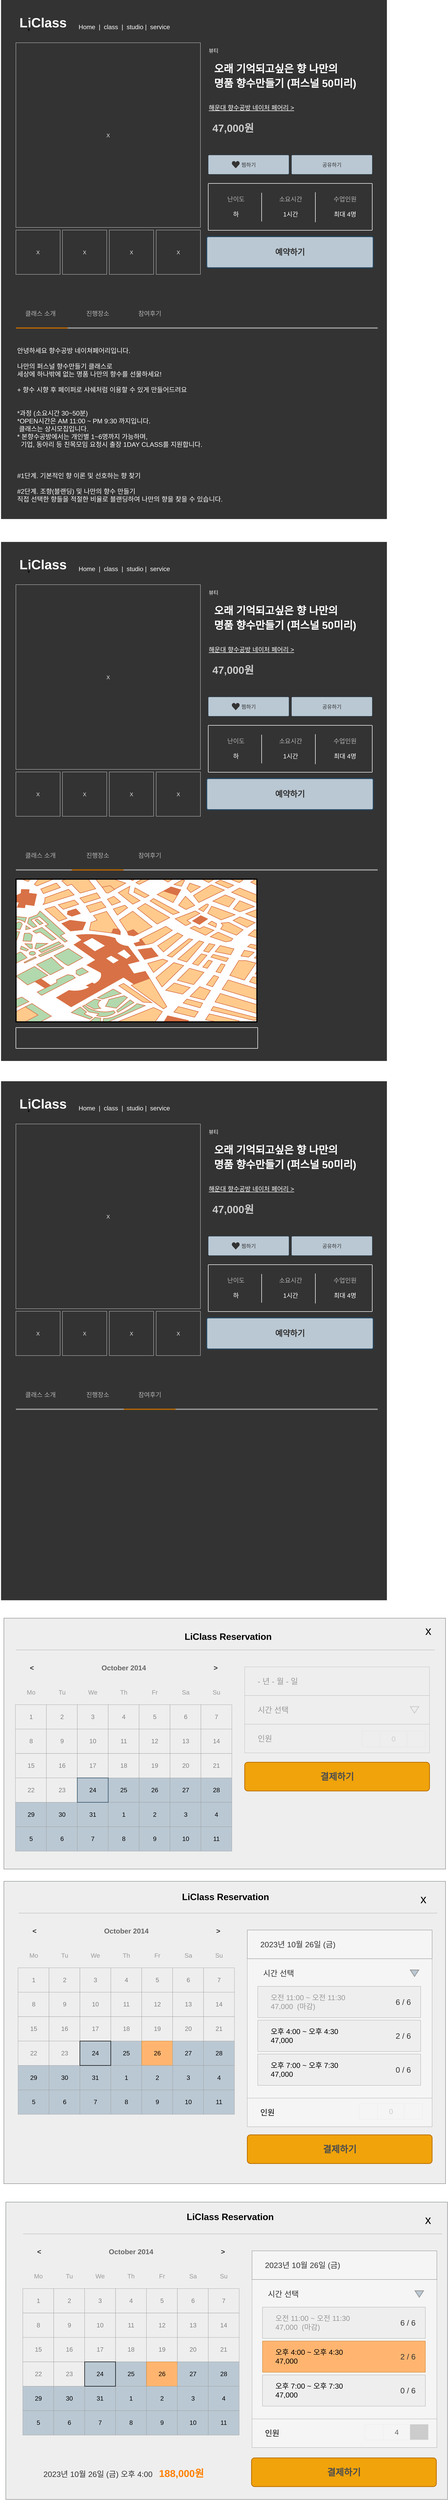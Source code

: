 <mxfile version="20.8.23" type="device"><diagram name="페이지-1" id="sVZvsoXb3xTuboiaVg6k"><mxGraphModel dx="3000" dy="2640" grid="1" gridSize="10" guides="1" tooltips="1" connect="1" arrows="1" fold="1" page="1" pageScale="1" pageWidth="827" pageHeight="1169" math="0" shadow="0"><root><mxCell id="0"/><mxCell id="1" parent="0"/><mxCell id="JSPn195Ca0VQz_SLHDNc-96" value="" style="shape=rect;fillColor=#333333;strokeColor=none;rotation=-90;" parent="1" vertex="1"><mxGeometry x="-180.91" y="-889.07" width="1992.11" height="1482.26" as="geometry"/></mxCell><mxCell id="JSPn195Ca0VQz_SLHDNc-143" value="&lt;font color=&quot;#ffffff&quot; style=&quot;font-size: 51px;&quot;&gt;LiClass&lt;/font&gt;" style="text;strokeColor=none;fillColor=none;html=1;fontSize=51;fontStyle=1;verticalAlign=middle;align=center;" parent="1" vertex="1"><mxGeometry x="180.5" y="-1090" width="109" height="66" as="geometry"/></mxCell><mxCell id="JSPn195Ca0VQz_SLHDNc-145" value="&lt;font color=&quot;#b3b3b3&quot;&gt;난이도&lt;br&gt;&lt;/font&gt;&lt;font color=&quot;#ffffff&quot;&gt;&lt;br&gt;하&lt;/font&gt;" style="text;strokeColor=none;fillColor=none;html=1;fontSize=24;fontStyle=0;verticalAlign=middle;align=center;" parent="1" vertex="1"><mxGeometry x="920.55" y="-370" width="110" height="40" as="geometry"/></mxCell><mxCell id="JSPn195Ca0VQz_SLHDNc-147" style="edgeStyle=orthogonalEdgeStyle;rounded=0;orthogonalLoop=1;jettySize=auto;html=1;exitX=0;exitY=0.5;exitDx=0;exitDy=0;entryX=0;entryY=1;entryDx=0;entryDy=0;fontSize=48;fontColor=#FFFFFF;" parent="1" source="JSPn195Ca0VQz_SLHDNc-143" target="JSPn195Ca0VQz_SLHDNc-143" edge="1"><mxGeometry relative="1" as="geometry"/></mxCell><mxCell id="JSPn195Ca0VQz_SLHDNc-148" value="X" style="whiteSpace=wrap;html=1;aspect=fixed;fontSize=20;fillColor=none;strokeColor=#FFFFFF;fontColor=#E6E6E6;" parent="1" vertex="1"><mxGeometry x="131" y="-980" width="709" height="709" as="geometry"/></mxCell><mxCell id="JSPn195Ca0VQz_SLHDNc-155" value="&lt;h2 style=&quot;font-family: &amp;quot;Nanum Barun Gothic&amp;quot;, sans-serif; box-sizing: border-box; line-height: 110%; margin: 0px 0px 12px; padding: 0px; border: 0px; font-variant-numeric: inherit; font-variant-east-asian: inherit; font-variant-alternates: inherit; font-stretch: inherit; font-optical-sizing: inherit; font-kerning: inherit; font-feature-settings: inherit; font-variation-settings: inherit; vertical-align: baseline; text-align: start; font-size: 40px;&quot; class=&quot;sticky_aside__title&quot;&gt;&lt;font color=&quot;#ffffff&quot; style=&quot;font-size: 40px;&quot;&gt;오래 기억되고싶은 향 나만의&amp;nbsp;&lt;/font&gt;&lt;/h2&gt;&lt;h2 style=&quot;font-family: &amp;quot;Nanum Barun Gothic&amp;quot;, sans-serif; box-sizing: border-box; line-height: 110%; margin: 0px 0px 12px; padding: 0px; border: 0px; font-variant-numeric: inherit; font-variant-east-asian: inherit; font-variant-alternates: inherit; font-stretch: inherit; font-optical-sizing: inherit; font-kerning: inherit; font-feature-settings: inherit; font-variation-settings: inherit; vertical-align: baseline; text-align: start; font-size: 40px;&quot; class=&quot;sticky_aside__title&quot;&gt;&lt;font color=&quot;#ffffff&quot; style=&quot;font-size: 40px;&quot;&gt;명품 향수만들기 (퍼스널 50미리)&lt;/font&gt;&lt;/h2&gt;" style="text;strokeColor=none;fillColor=none;html=1;fontSize=51;fontStyle=1;verticalAlign=middle;align=center;" parent="1" vertex="1"><mxGeometry x="1110" y="-880" width="109" height="66" as="geometry"/></mxCell><mxCell id="JSPn195Ca0VQz_SLHDNc-157" value="&lt;font color=&quot;#ffffff&quot; style=&quot;font-size: 20px;&quot;&gt;뷰티&lt;/font&gt;" style="text;strokeColor=none;fillColor=none;html=1;fontSize=20;fontStyle=0;verticalAlign=middle;align=left;" parent="1" vertex="1"><mxGeometry x="870" y="-970" width="530" height="40" as="geometry"/></mxCell><mxCell id="JSPn195Ca0VQz_SLHDNc-158" value="&lt;font color=&quot;#ffffff&quot; style=&quot;font-size: 24px;&quot;&gt;&lt;u&gt;해운대 향수공방 네이처 페어리 &amp;gt;&lt;/u&gt;&lt;/font&gt;" style="text;strokeColor=none;fillColor=none;html=1;fontSize=24;fontStyle=0;verticalAlign=middle;align=left;" parent="1" vertex="1"><mxGeometry x="870" y="-750" width="530" height="40" as="geometry"/></mxCell><mxCell id="JSPn195Ca0VQz_SLHDNc-159" value="&lt;h2 style=&quot;font-family: &amp;quot;Nanum Barun Gothic&amp;quot;, sans-serif; box-sizing: border-box; line-height: 110%; margin: 0px 0px 12px; padding: 0px; border: 0px; font-variant-numeric: inherit; font-variant-east-asian: inherit; font-variant-alternates: inherit; font-stretch: inherit; font-optical-sizing: inherit; font-kerning: inherit; font-feature-settings: inherit; font-variation-settings: inherit; vertical-align: baseline; text-align: start; font-size: 40px;&quot; class=&quot;sticky_aside__title&quot;&gt;&lt;font&gt;47,000원&lt;/font&gt;&lt;/h2&gt;" style="text;strokeColor=none;fillColor=none;html=1;fontSize=51;fontStyle=1;verticalAlign=middle;align=center;fontColor=#CCCCCC;" parent="1" vertex="1"><mxGeometry x="910" y="-680" width="109" height="66" as="geometry"/></mxCell><mxCell id="JSPn195Ca0VQz_SLHDNc-160" value="X" style="whiteSpace=wrap;html=1;aspect=fixed;fontSize=20;fillColor=none;strokeColor=#FFFFFF;fontColor=#E6E6E6;" parent="1" vertex="1"><mxGeometry x="131" y="-261" width="170" height="170" as="geometry"/></mxCell><mxCell id="JSPn195Ca0VQz_SLHDNc-161" value="X" style="whiteSpace=wrap;html=1;aspect=fixed;fontSize=20;fillColor=none;strokeColor=#FFFFFF;fontColor=#E6E6E6;" parent="1" vertex="1"><mxGeometry x="310" y="-261" width="170" height="170" as="geometry"/></mxCell><mxCell id="JSPn195Ca0VQz_SLHDNc-162" value="X" style="whiteSpace=wrap;html=1;aspect=fixed;fontSize=20;fillColor=none;strokeColor=#FFFFFF;fontColor=#E6E6E6;" parent="1" vertex="1"><mxGeometry x="490" y="-261" width="170" height="170" as="geometry"/></mxCell><mxCell id="JSPn195Ca0VQz_SLHDNc-163" value="X" style="whiteSpace=wrap;html=1;aspect=fixed;fontSize=20;fillColor=none;strokeColor=#FFFFFF;fontColor=#E6E6E6;" parent="1" vertex="1"><mxGeometry x="670" y="-261" width="170" height="170" as="geometry"/></mxCell><mxCell id="JSPn195Ca0VQz_SLHDNc-166" value="&lt;font color=&quot;#333333&quot;&gt;찜하기&lt;/font&gt;" style="rounded=1;whiteSpace=wrap;html=1;fontSize=20;arcSize=5;fillColor=#bac8d3;strokeColor=#23445d;" parent="1" vertex="1"><mxGeometry x="870" y="-549" width="310" height="74" as="geometry"/></mxCell><mxCell id="JSPn195Ca0VQz_SLHDNc-170" value="&lt;font color=&quot;#333333&quot;&gt;공유하기&lt;/font&gt;" style="rounded=1;whiteSpace=wrap;html=1;fontSize=20;arcSize=5;fillColor=#bac8d3;strokeColor=#23445d;" parent="1" vertex="1"><mxGeometry x="1190" y="-549" width="310" height="74" as="geometry"/></mxCell><mxCell id="JSPn195Ca0VQz_SLHDNc-178" value="" style="shape=image;html=1;verticalAlign=top;verticalLabelPosition=bottom;labelBackgroundColor=#ffffff;imageAspect=0;aspect=fixed;image=https://cdn4.iconfinder.com/data/icons/evil-icons-user-interface/64/share-128.png;strokeColor=#FFFFFF;fontSize=10;fontColor=default;fillColor=#A9C4EB;" parent="1" vertex="1"><mxGeometry x="1264" y="-530" width="37" height="37" as="geometry"/></mxCell><mxCell id="JSPn195Ca0VQz_SLHDNc-181" value="" style="dashed=0;aspect=fixed;verticalLabelPosition=bottom;verticalAlign=top;align=center;shape=mxgraph.gmdl.heart;strokeColor=none;fillColor=#333333;shadow=0;sketch=0;fontSize=10;fontColor=#808080;" parent="1" vertex="1"><mxGeometry x="960" y="-526" width="31.11" height="28" as="geometry"/></mxCell><mxCell id="JSPn195Ca0VQz_SLHDNc-182" value="" style="rounded=1;whiteSpace=wrap;html=1;fontSize=20;arcSize=1;fillColor=none;strokeColor=#FFFFFF;strokeWidth=2;" parent="1" vertex="1"><mxGeometry x="870" y="-440" width="630" height="180" as="geometry"/></mxCell><mxCell id="JSPn195Ca0VQz_SLHDNc-184" value="" style="line;strokeWidth=2;direction=south;html=1;strokeColor=#FFFFFF;fontSize=10;fontColor=#333333;fillColor=#333333;" parent="1" vertex="1"><mxGeometry x="1276.5" y="-406" width="10" height="115" as="geometry"/></mxCell><mxCell id="JSPn195Ca0VQz_SLHDNc-185" value="" style="line;strokeWidth=2;direction=south;html=1;strokeColor=#FFFFFF;fontSize=10;fontColor=#333333;fillColor=#333333;" parent="1" vertex="1"><mxGeometry x="1070" y="-404" width="10" height="110" as="geometry"/></mxCell><mxCell id="JSPn195Ca0VQz_SLHDNc-186" value="&lt;font color=&quot;#ffffff&quot; style=&quot;font-size: 24px;&quot;&gt;Home&amp;nbsp; |&amp;nbsp; class&amp;nbsp; |&amp;nbsp; studio |&amp;nbsp; service&amp;nbsp;&lt;/font&gt;" style="text;strokeColor=none;fillColor=none;html=1;fontSize=24;fontStyle=0;verticalAlign=middle;align=left;" parent="1" vertex="1"><mxGeometry x="370" y="-1060" width="530" height="40" as="geometry"/></mxCell><mxCell id="JSPn195Ca0VQz_SLHDNc-187" value="&lt;font color=&quot;#b3b3b3&quot;&gt;소요시간&lt;br&gt;&lt;/font&gt;&lt;font color=&quot;#ffffff&quot;&gt;&lt;br&gt;1시간&lt;br&gt;&lt;/font&gt;" style="text;strokeColor=none;fillColor=none;html=1;fontSize=24;fontStyle=0;verticalAlign=middle;align=center;" parent="1" vertex="1"><mxGeometry x="1131" y="-370" width="110" height="40" as="geometry"/></mxCell><mxCell id="JSPn195Ca0VQz_SLHDNc-188" value="&lt;font color=&quot;#b3b3b3&quot;&gt;수업인원&lt;br&gt;&lt;/font&gt;&lt;font color=&quot;#ffffff&quot;&gt;&lt;br&gt;최대 4명&lt;br&gt;&lt;/font&gt;" style="text;strokeColor=none;fillColor=none;html=1;fontSize=24;fontStyle=0;verticalAlign=middle;align=center;" parent="1" vertex="1"><mxGeometry x="1340" y="-370" width="110" height="40" as="geometry"/></mxCell><mxCell id="JSPn195Ca0VQz_SLHDNc-193" value="&lt;font size=&quot;1&quot; color=&quot;#333333&quot;&gt;&lt;b style=&quot;font-size: 31px;&quot;&gt;예약하기&lt;/b&gt;&lt;/font&gt;" style="rounded=1;whiteSpace=wrap;html=1;fontSize=20;arcSize=5;fillColor=#bac8d3;strokeColor=#23445d;strokeWidth=4;" parent="1" vertex="1"><mxGeometry x="864" y="-236" width="640" height="120" as="geometry"/></mxCell><mxCell id="JSPn195Ca0VQz_SLHDNc-197" value="" style="dashed=0;shape=line;strokeWidth=5;noLabel=1;strokeColor=#999999;fillColor=#CCCCCC;" parent="1" vertex="1"><mxGeometry x="131" y="110" width="1390" height="10" as="geometry"/></mxCell><mxCell id="JSPn195Ca0VQz_SLHDNc-198" value="&lt;font color=&quot;#b3b3b3&quot;&gt;클래스 소개&lt;/font&gt;" style="text;strokeColor=none;fillColor=none;html=1;fontSize=24;fontStyle=0;verticalAlign=middle;align=center;" parent="1" vertex="1"><mxGeometry x="170" y="40" width="110" height="40" as="geometry"/></mxCell><mxCell id="JSPn195Ca0VQz_SLHDNc-201" value="&lt;font color=&quot;#b3b3b3&quot;&gt;진행장소&lt;/font&gt;" style="text;strokeColor=none;fillColor=none;html=1;fontSize=24;fontStyle=0;verticalAlign=middle;align=center;" parent="1" vertex="1"><mxGeometry x="390" y="40" width="110" height="40" as="geometry"/></mxCell><mxCell id="JSPn195Ca0VQz_SLHDNc-202" value="&lt;font color=&quot;#b3b3b3&quot;&gt;참여후기&lt;/font&gt;" style="text;strokeColor=none;fillColor=none;html=1;fontSize=24;fontStyle=0;verticalAlign=middle;align=center;" parent="1" vertex="1"><mxGeometry x="590" y="40" width="110" height="40" as="geometry"/></mxCell><mxCell id="JSPn195Ca0VQz_SLHDNc-205" value="" style="dashed=0;shape=line;strokeWidth=5;noLabel=1;strokeColor=#b46504;fillColor=#fad7ac;" parent="1" vertex="1"><mxGeometry x="131" y="40" width="199" height="150" as="geometry"/></mxCell><mxCell id="JSPn195Ca0VQz_SLHDNc-208" value="안녕하세요 향수공방 네이쳐페어리입니다.&#10;&#10;나만의 퍼스널 향수만들기 클래스로 &#10;세상에 하나밖에 없는 명품 나만의 향수를 선물하세요!&#10;&#10;+ 향수 시향 후 페이퍼로 샤쉐처럼 이용할 수 있게 만들어드려요&#10;&#10;&#10;*과정 (소요시간 30~50분)&#10;*OPEN시간은 AM 11:00 ~ PM 9:30 까지입니다.&#10; 클래스는 상시모집입니다.&#10;* 본향수공방에서는 개인별 1~6명까지 가능하며,&#10;  기업, 동아리 등 친목모임 요청시 출장 1DAY CLASS를 지원합니다.&#10;&#10;&#10;&#10;#1단계. 기본적인 향 이론 및 선호하는 향 찾기&#10;&#10;#2단계. 조향(블랜딩) 및 나만의 향수 만들기&#10;직접 선택한 향들을 적절한 비율로 블랜딩하여 나만의 향을 찾을 수 있습니다.&#10; " style="text;whiteSpace=wrap;fontSize=25;spacing=16;spacingTop=-4;resizeWidth=1;resizeHeight=1;fontColor=#FFFFFF;" parent="1" vertex="1"><mxGeometry x="120" y="170" width="1400" height="420" as="geometry"/></mxCell><mxCell id="JSPn195Ca0VQz_SLHDNc-241" value="" style="shape=rect;fillColor=#333333;strokeColor=none;rotation=-90;" parent="1" vertex="1"><mxGeometry x="-180.91" y="1190.93" width="1992.11" height="1482.26" as="geometry"/></mxCell><mxCell id="JSPn195Ca0VQz_SLHDNc-242" value="&lt;font color=&quot;#ffffff&quot; style=&quot;font-size: 51px;&quot;&gt;LiClass&lt;/font&gt;" style="text;strokeColor=none;fillColor=none;html=1;fontSize=51;fontStyle=1;verticalAlign=middle;align=center;" parent="1" vertex="1"><mxGeometry x="180.5" y="990" width="109" height="66" as="geometry"/></mxCell><mxCell id="JSPn195Ca0VQz_SLHDNc-243" value="&lt;font color=&quot;#b3b3b3&quot;&gt;난이도&lt;br&gt;&lt;/font&gt;&lt;font color=&quot;#ffffff&quot;&gt;&lt;br&gt;하&lt;/font&gt;" style="text;strokeColor=none;fillColor=none;html=1;fontSize=24;fontStyle=0;verticalAlign=middle;align=center;" parent="1" vertex="1"><mxGeometry x="920.55" y="1710" width="110" height="40" as="geometry"/></mxCell><mxCell id="JSPn195Ca0VQz_SLHDNc-244" style="edgeStyle=orthogonalEdgeStyle;rounded=0;orthogonalLoop=1;jettySize=auto;html=1;exitX=0;exitY=0.5;exitDx=0;exitDy=0;entryX=0;entryY=1;entryDx=0;entryDy=0;fontSize=48;fontColor=#FFFFFF;" parent="1" source="JSPn195Ca0VQz_SLHDNc-242" target="JSPn195Ca0VQz_SLHDNc-242" edge="1"><mxGeometry relative="1" as="geometry"/></mxCell><mxCell id="JSPn195Ca0VQz_SLHDNc-245" value="X" style="whiteSpace=wrap;html=1;aspect=fixed;fontSize=20;fillColor=none;strokeColor=#FFFFFF;fontColor=#E6E6E6;" parent="1" vertex="1"><mxGeometry x="131" y="1100" width="709" height="709" as="geometry"/></mxCell><mxCell id="JSPn195Ca0VQz_SLHDNc-246" value="&lt;h2 style=&quot;font-family: &amp;quot;Nanum Barun Gothic&amp;quot;, sans-serif; box-sizing: border-box; line-height: 110%; margin: 0px 0px 12px; padding: 0px; border: 0px; font-variant-numeric: inherit; font-variant-east-asian: inherit; font-variant-alternates: inherit; font-stretch: inherit; font-optical-sizing: inherit; font-kerning: inherit; font-feature-settings: inherit; font-variation-settings: inherit; vertical-align: baseline; text-align: start; font-size: 40px;&quot; class=&quot;sticky_aside__title&quot;&gt;&lt;font color=&quot;#ffffff&quot; style=&quot;font-size: 40px;&quot;&gt;오래 기억되고싶은 향 나만의&amp;nbsp;&lt;/font&gt;&lt;/h2&gt;&lt;h2 style=&quot;font-family: &amp;quot;Nanum Barun Gothic&amp;quot;, sans-serif; box-sizing: border-box; line-height: 110%; margin: 0px 0px 12px; padding: 0px; border: 0px; font-variant-numeric: inherit; font-variant-east-asian: inherit; font-variant-alternates: inherit; font-stretch: inherit; font-optical-sizing: inherit; font-kerning: inherit; font-feature-settings: inherit; font-variation-settings: inherit; vertical-align: baseline; text-align: start; font-size: 40px;&quot; class=&quot;sticky_aside__title&quot;&gt;&lt;font color=&quot;#ffffff&quot; style=&quot;font-size: 40px;&quot;&gt;명품 향수만들기 (퍼스널 50미리)&lt;/font&gt;&lt;/h2&gt;" style="text;strokeColor=none;fillColor=none;html=1;fontSize=51;fontStyle=1;verticalAlign=middle;align=center;" parent="1" vertex="1"><mxGeometry x="1110" y="1200" width="109" height="66" as="geometry"/></mxCell><mxCell id="JSPn195Ca0VQz_SLHDNc-247" value="&lt;font color=&quot;#ffffff&quot; style=&quot;font-size: 20px;&quot;&gt;뷰티&lt;/font&gt;" style="text;strokeColor=none;fillColor=none;html=1;fontSize=20;fontStyle=0;verticalAlign=middle;align=left;" parent="1" vertex="1"><mxGeometry x="870" y="1110" width="530" height="40" as="geometry"/></mxCell><mxCell id="JSPn195Ca0VQz_SLHDNc-248" value="&lt;font color=&quot;#ffffff&quot; style=&quot;font-size: 24px;&quot;&gt;&lt;u&gt;해운대 향수공방 네이처 페어리 &amp;gt;&lt;/u&gt;&lt;/font&gt;" style="text;strokeColor=none;fillColor=none;html=1;fontSize=24;fontStyle=0;verticalAlign=middle;align=left;" parent="1" vertex="1"><mxGeometry x="870" y="1330" width="530" height="40" as="geometry"/></mxCell><mxCell id="JSPn195Ca0VQz_SLHDNc-249" value="&lt;h2 style=&quot;font-family: &amp;quot;Nanum Barun Gothic&amp;quot;, sans-serif; box-sizing: border-box; line-height: 110%; margin: 0px 0px 12px; padding: 0px; border: 0px; font-variant-numeric: inherit; font-variant-east-asian: inherit; font-variant-alternates: inherit; font-stretch: inherit; font-optical-sizing: inherit; font-kerning: inherit; font-feature-settings: inherit; font-variation-settings: inherit; vertical-align: baseline; text-align: start; font-size: 40px;&quot; class=&quot;sticky_aside__title&quot;&gt;&lt;font&gt;47,000원&lt;/font&gt;&lt;/h2&gt;" style="text;strokeColor=none;fillColor=none;html=1;fontSize=51;fontStyle=1;verticalAlign=middle;align=center;fontColor=#CCCCCC;" parent="1" vertex="1"><mxGeometry x="910" y="1400" width="109" height="66" as="geometry"/></mxCell><mxCell id="JSPn195Ca0VQz_SLHDNc-250" value="X" style="whiteSpace=wrap;html=1;aspect=fixed;fontSize=20;fillColor=none;strokeColor=#FFFFFF;fontColor=#E6E6E6;" parent="1" vertex="1"><mxGeometry x="131" y="1819" width="170" height="170" as="geometry"/></mxCell><mxCell id="JSPn195Ca0VQz_SLHDNc-251" value="X" style="whiteSpace=wrap;html=1;aspect=fixed;fontSize=20;fillColor=none;strokeColor=#FFFFFF;fontColor=#E6E6E6;" parent="1" vertex="1"><mxGeometry x="310" y="1819" width="170" height="170" as="geometry"/></mxCell><mxCell id="JSPn195Ca0VQz_SLHDNc-252" value="X" style="whiteSpace=wrap;html=1;aspect=fixed;fontSize=20;fillColor=none;strokeColor=#FFFFFF;fontColor=#E6E6E6;" parent="1" vertex="1"><mxGeometry x="490" y="1819" width="170" height="170" as="geometry"/></mxCell><mxCell id="JSPn195Ca0VQz_SLHDNc-253" value="X" style="whiteSpace=wrap;html=1;aspect=fixed;fontSize=20;fillColor=none;strokeColor=#FFFFFF;fontColor=#E6E6E6;" parent="1" vertex="1"><mxGeometry x="670" y="1819" width="170" height="170" as="geometry"/></mxCell><mxCell id="JSPn195Ca0VQz_SLHDNc-254" value="&lt;font color=&quot;#333333&quot;&gt;찜하기&lt;/font&gt;" style="rounded=1;whiteSpace=wrap;html=1;fontSize=20;arcSize=5;fillColor=#bac8d3;strokeColor=#23445d;" parent="1" vertex="1"><mxGeometry x="870" y="1531" width="310" height="74" as="geometry"/></mxCell><mxCell id="JSPn195Ca0VQz_SLHDNc-255" value="&lt;font color=&quot;#333333&quot;&gt;공유하기&lt;/font&gt;" style="rounded=1;whiteSpace=wrap;html=1;fontSize=20;arcSize=5;fillColor=#bac8d3;strokeColor=#23445d;" parent="1" vertex="1"><mxGeometry x="1190" y="1531" width="310" height="74" as="geometry"/></mxCell><mxCell id="JSPn195Ca0VQz_SLHDNc-256" value="" style="shape=image;html=1;verticalAlign=top;verticalLabelPosition=bottom;labelBackgroundColor=#ffffff;imageAspect=0;aspect=fixed;image=https://cdn4.iconfinder.com/data/icons/evil-icons-user-interface/64/share-128.png;strokeColor=#FFFFFF;fontSize=10;fontColor=default;fillColor=#A9C4EB;" parent="1" vertex="1"><mxGeometry x="1264" y="1550" width="37" height="37" as="geometry"/></mxCell><mxCell id="JSPn195Ca0VQz_SLHDNc-257" value="" style="dashed=0;aspect=fixed;verticalLabelPosition=bottom;verticalAlign=top;align=center;shape=mxgraph.gmdl.heart;strokeColor=none;fillColor=#333333;shadow=0;sketch=0;fontSize=10;fontColor=#808080;" parent="1" vertex="1"><mxGeometry x="960" y="1554" width="31.11" height="28" as="geometry"/></mxCell><mxCell id="JSPn195Ca0VQz_SLHDNc-258" value="" style="rounded=1;whiteSpace=wrap;html=1;fontSize=20;arcSize=1;fillColor=none;strokeColor=#FFFFFF;strokeWidth=2;" parent="1" vertex="1"><mxGeometry x="870" y="1640" width="630" height="180" as="geometry"/></mxCell><mxCell id="JSPn195Ca0VQz_SLHDNc-259" value="" style="line;strokeWidth=2;direction=south;html=1;strokeColor=#FFFFFF;fontSize=10;fontColor=#333333;fillColor=#333333;" parent="1" vertex="1"><mxGeometry x="1276.5" y="1674" width="10" height="115" as="geometry"/></mxCell><mxCell id="JSPn195Ca0VQz_SLHDNc-260" value="" style="line;strokeWidth=2;direction=south;html=1;strokeColor=#FFFFFF;fontSize=10;fontColor=#333333;fillColor=#333333;" parent="1" vertex="1"><mxGeometry x="1070" y="1676" width="10" height="110" as="geometry"/></mxCell><mxCell id="JSPn195Ca0VQz_SLHDNc-261" value="&lt;font color=&quot;#ffffff&quot; style=&quot;font-size: 24px;&quot;&gt;Home&amp;nbsp; |&amp;nbsp; class&amp;nbsp; |&amp;nbsp; studio |&amp;nbsp; service&amp;nbsp;&lt;/font&gt;" style="text;strokeColor=none;fillColor=none;html=1;fontSize=24;fontStyle=0;verticalAlign=middle;align=left;" parent="1" vertex="1"><mxGeometry x="370" y="1020" width="530" height="40" as="geometry"/></mxCell><mxCell id="JSPn195Ca0VQz_SLHDNc-262" value="&lt;font color=&quot;#b3b3b3&quot;&gt;소요시간&lt;br&gt;&lt;/font&gt;&lt;font color=&quot;#ffffff&quot;&gt;&lt;br&gt;1시간&lt;br&gt;&lt;/font&gt;" style="text;strokeColor=none;fillColor=none;html=1;fontSize=24;fontStyle=0;verticalAlign=middle;align=center;" parent="1" vertex="1"><mxGeometry x="1131" y="1710" width="110" height="40" as="geometry"/></mxCell><mxCell id="JSPn195Ca0VQz_SLHDNc-263" value="&lt;font color=&quot;#b3b3b3&quot;&gt;수업인원&lt;br&gt;&lt;/font&gt;&lt;font color=&quot;#ffffff&quot;&gt;&lt;br&gt;최대 4명&lt;br&gt;&lt;/font&gt;" style="text;strokeColor=none;fillColor=none;html=1;fontSize=24;fontStyle=0;verticalAlign=middle;align=center;" parent="1" vertex="1"><mxGeometry x="1340" y="1710" width="110" height="40" as="geometry"/></mxCell><mxCell id="JSPn195Ca0VQz_SLHDNc-264" value="&lt;font size=&quot;1&quot; color=&quot;#333333&quot;&gt;&lt;b style=&quot;font-size: 31px;&quot;&gt;예약하기&lt;/b&gt;&lt;/font&gt;" style="rounded=1;whiteSpace=wrap;html=1;fontSize=20;arcSize=5;fillColor=#bac8d3;strokeColor=#23445d;strokeWidth=4;" parent="1" vertex="1"><mxGeometry x="864" y="1844" width="640" height="120" as="geometry"/></mxCell><mxCell id="JSPn195Ca0VQz_SLHDNc-265" value="" style="dashed=0;shape=line;strokeWidth=5;noLabel=1;strokeColor=#999999;fillColor=#CCCCCC;" parent="1" vertex="1"><mxGeometry x="131" y="2190" width="1390" height="10" as="geometry"/></mxCell><mxCell id="JSPn195Ca0VQz_SLHDNc-266" value="&lt;font color=&quot;#b3b3b3&quot;&gt;클래스 소개&lt;/font&gt;" style="text;strokeColor=none;fillColor=none;html=1;fontSize=24;fontStyle=0;verticalAlign=middle;align=center;" parent="1" vertex="1"><mxGeometry x="170" y="2120" width="110" height="40" as="geometry"/></mxCell><mxCell id="JSPn195Ca0VQz_SLHDNc-267" value="&lt;font color=&quot;#b3b3b3&quot;&gt;진행장소&lt;/font&gt;" style="text;strokeColor=none;fillColor=none;html=1;fontSize=24;fontStyle=0;verticalAlign=middle;align=center;" parent="1" vertex="1"><mxGeometry x="390" y="2120" width="110" height="40" as="geometry"/></mxCell><mxCell id="JSPn195Ca0VQz_SLHDNc-268" value="&lt;font color=&quot;#b3b3b3&quot;&gt;참여후기&lt;/font&gt;" style="text;strokeColor=none;fillColor=none;html=1;fontSize=24;fontStyle=0;verticalAlign=middle;align=center;" parent="1" vertex="1"><mxGeometry x="590" y="2120" width="110" height="40" as="geometry"/></mxCell><mxCell id="JSPn195Ca0VQz_SLHDNc-269" value="" style="dashed=0;shape=line;strokeWidth=5;noLabel=1;strokeColor=#b46504;fillColor=#fad7ac;" parent="1" vertex="1"><mxGeometry x="345.5" y="2120" width="199" height="150" as="geometry"/></mxCell><mxCell id="JSPn195Ca0VQz_SLHDNc-272" value="" style="verticalLabelPosition=bottom;shadow=0;dashed=0;align=center;html=1;verticalAlign=top;strokeWidth=1;shape=mxgraph.mockup.misc.map;strokeColor=#CCCCCC;fontSize=20;fontColor=#FFFFFF;fillColor=#333333;" parent="1" vertex="1"><mxGeometry x="131" y="2230" width="929" height="550" as="geometry"/></mxCell><mxCell id="JSPn195Ca0VQz_SLHDNc-274" value="" style="rounded=1;whiteSpace=wrap;html=1;fontSize=20;arcSize=1;fillColor=none;strokeColor=#FFFFFF;strokeWidth=2;" parent="1" vertex="1"><mxGeometry x="131" y="2800" width="929" height="80" as="geometry"/></mxCell><mxCell id="JSPn195Ca0VQz_SLHDNc-314" value="" style="shape=rect;fillColor=#333333;strokeColor=none;rotation=-90;" parent="1" vertex="1"><mxGeometry x="-180.91" y="3260.93" width="1992.11" height="1482.26" as="geometry"/></mxCell><mxCell id="JSPn195Ca0VQz_SLHDNc-315" value="&lt;font color=&quot;#ffffff&quot; style=&quot;font-size: 51px;&quot;&gt;LiClass&lt;/font&gt;" style="text;strokeColor=none;fillColor=none;html=1;fontSize=51;fontStyle=1;verticalAlign=middle;align=center;" parent="1" vertex="1"><mxGeometry x="180.5" y="3060" width="109" height="66" as="geometry"/></mxCell><mxCell id="JSPn195Ca0VQz_SLHDNc-316" value="&lt;font color=&quot;#b3b3b3&quot;&gt;난이도&lt;br&gt;&lt;/font&gt;&lt;font color=&quot;#ffffff&quot;&gt;&lt;br&gt;하&lt;/font&gt;" style="text;strokeColor=none;fillColor=none;html=1;fontSize=24;fontStyle=0;verticalAlign=middle;align=center;" parent="1" vertex="1"><mxGeometry x="920.55" y="3780" width="110" height="40" as="geometry"/></mxCell><mxCell id="JSPn195Ca0VQz_SLHDNc-317" style="edgeStyle=orthogonalEdgeStyle;rounded=0;orthogonalLoop=1;jettySize=auto;html=1;exitX=0;exitY=0.5;exitDx=0;exitDy=0;entryX=0;entryY=1;entryDx=0;entryDy=0;fontSize=48;fontColor=#FFFFFF;" parent="1" source="JSPn195Ca0VQz_SLHDNc-315" target="JSPn195Ca0VQz_SLHDNc-315" edge="1"><mxGeometry relative="1" as="geometry"/></mxCell><mxCell id="JSPn195Ca0VQz_SLHDNc-318" value="X" style="whiteSpace=wrap;html=1;aspect=fixed;fontSize=20;fillColor=none;strokeColor=#FFFFFF;fontColor=#E6E6E6;" parent="1" vertex="1"><mxGeometry x="131" y="3170" width="709" height="709" as="geometry"/></mxCell><mxCell id="JSPn195Ca0VQz_SLHDNc-319" value="&lt;h2 style=&quot;font-family: &amp;quot;Nanum Barun Gothic&amp;quot;, sans-serif; box-sizing: border-box; line-height: 110%; margin: 0px 0px 12px; padding: 0px; border: 0px; font-variant-numeric: inherit; font-variant-east-asian: inherit; font-variant-alternates: inherit; font-stretch: inherit; font-optical-sizing: inherit; font-kerning: inherit; font-feature-settings: inherit; font-variation-settings: inherit; vertical-align: baseline; text-align: start; font-size: 40px;&quot; class=&quot;sticky_aside__title&quot;&gt;&lt;font color=&quot;#ffffff&quot; style=&quot;font-size: 40px;&quot;&gt;오래 기억되고싶은 향 나만의&amp;nbsp;&lt;/font&gt;&lt;/h2&gt;&lt;h2 style=&quot;font-family: &amp;quot;Nanum Barun Gothic&amp;quot;, sans-serif; box-sizing: border-box; line-height: 110%; margin: 0px 0px 12px; padding: 0px; border: 0px; font-variant-numeric: inherit; font-variant-east-asian: inherit; font-variant-alternates: inherit; font-stretch: inherit; font-optical-sizing: inherit; font-kerning: inherit; font-feature-settings: inherit; font-variation-settings: inherit; vertical-align: baseline; text-align: start; font-size: 40px;&quot; class=&quot;sticky_aside__title&quot;&gt;&lt;font color=&quot;#ffffff&quot; style=&quot;font-size: 40px;&quot;&gt;명품 향수만들기 (퍼스널 50미리)&lt;/font&gt;&lt;/h2&gt;" style="text;strokeColor=none;fillColor=none;html=1;fontSize=51;fontStyle=1;verticalAlign=middle;align=center;" parent="1" vertex="1"><mxGeometry x="1110" y="3270" width="109" height="66" as="geometry"/></mxCell><mxCell id="JSPn195Ca0VQz_SLHDNc-320" value="&lt;font color=&quot;#ffffff&quot; style=&quot;font-size: 20px;&quot;&gt;뷰티&lt;/font&gt;" style="text;strokeColor=none;fillColor=none;html=1;fontSize=20;fontStyle=0;verticalAlign=middle;align=left;" parent="1" vertex="1"><mxGeometry x="870" y="3180" width="530" height="40" as="geometry"/></mxCell><mxCell id="JSPn195Ca0VQz_SLHDNc-321" value="&lt;font color=&quot;#ffffff&quot; style=&quot;font-size: 24px;&quot;&gt;&lt;u&gt;해운대 향수공방 네이처 페어리 &amp;gt;&lt;/u&gt;&lt;/font&gt;" style="text;strokeColor=none;fillColor=none;html=1;fontSize=24;fontStyle=0;verticalAlign=middle;align=left;" parent="1" vertex="1"><mxGeometry x="870" y="3400" width="530" height="40" as="geometry"/></mxCell><mxCell id="JSPn195Ca0VQz_SLHDNc-322" value="&lt;h2 style=&quot;font-family: &amp;quot;Nanum Barun Gothic&amp;quot;, sans-serif; box-sizing: border-box; line-height: 110%; margin: 0px 0px 12px; padding: 0px; border: 0px; font-variant-numeric: inherit; font-variant-east-asian: inherit; font-variant-alternates: inherit; font-stretch: inherit; font-optical-sizing: inherit; font-kerning: inherit; font-feature-settings: inherit; font-variation-settings: inherit; vertical-align: baseline; text-align: start; font-size: 40px;&quot; class=&quot;sticky_aside__title&quot;&gt;&lt;font&gt;47,000원&lt;/font&gt;&lt;/h2&gt;" style="text;strokeColor=none;fillColor=none;html=1;fontSize=51;fontStyle=1;verticalAlign=middle;align=center;fontColor=#CCCCCC;" parent="1" vertex="1"><mxGeometry x="910" y="3470" width="109" height="66" as="geometry"/></mxCell><mxCell id="JSPn195Ca0VQz_SLHDNc-323" value="X" style="whiteSpace=wrap;html=1;aspect=fixed;fontSize=20;fillColor=none;strokeColor=#FFFFFF;fontColor=#E6E6E6;" parent="1" vertex="1"><mxGeometry x="131" y="3889" width="170" height="170" as="geometry"/></mxCell><mxCell id="JSPn195Ca0VQz_SLHDNc-324" value="X" style="whiteSpace=wrap;html=1;aspect=fixed;fontSize=20;fillColor=none;strokeColor=#FFFFFF;fontColor=#E6E6E6;" parent="1" vertex="1"><mxGeometry x="310" y="3889" width="170" height="170" as="geometry"/></mxCell><mxCell id="JSPn195Ca0VQz_SLHDNc-325" value="X" style="whiteSpace=wrap;html=1;aspect=fixed;fontSize=20;fillColor=none;strokeColor=#FFFFFF;fontColor=#E6E6E6;" parent="1" vertex="1"><mxGeometry x="490" y="3889" width="170" height="170" as="geometry"/></mxCell><mxCell id="JSPn195Ca0VQz_SLHDNc-326" value="X" style="whiteSpace=wrap;html=1;aspect=fixed;fontSize=20;fillColor=none;strokeColor=#FFFFFF;fontColor=#E6E6E6;" parent="1" vertex="1"><mxGeometry x="670" y="3889" width="170" height="170" as="geometry"/></mxCell><mxCell id="JSPn195Ca0VQz_SLHDNc-327" value="&lt;font color=&quot;#333333&quot;&gt;찜하기&lt;/font&gt;" style="rounded=1;whiteSpace=wrap;html=1;fontSize=20;arcSize=5;fillColor=#bac8d3;strokeColor=#23445d;" parent="1" vertex="1"><mxGeometry x="870" y="3601" width="310" height="74" as="geometry"/></mxCell><mxCell id="JSPn195Ca0VQz_SLHDNc-328" value="&lt;font color=&quot;#333333&quot;&gt;공유하기&lt;/font&gt;" style="rounded=1;whiteSpace=wrap;html=1;fontSize=20;arcSize=5;fillColor=#bac8d3;strokeColor=#23445d;" parent="1" vertex="1"><mxGeometry x="1190" y="3601" width="310" height="74" as="geometry"/></mxCell><mxCell id="JSPn195Ca0VQz_SLHDNc-329" value="" style="shape=image;html=1;verticalAlign=top;verticalLabelPosition=bottom;labelBackgroundColor=#ffffff;imageAspect=0;aspect=fixed;image=https://cdn4.iconfinder.com/data/icons/evil-icons-user-interface/64/share-128.png;strokeColor=#FFFFFF;fontSize=10;fontColor=default;fillColor=#A9C4EB;" parent="1" vertex="1"><mxGeometry x="1264" y="3620" width="37" height="37" as="geometry"/></mxCell><mxCell id="JSPn195Ca0VQz_SLHDNc-330" value="" style="dashed=0;aspect=fixed;verticalLabelPosition=bottom;verticalAlign=top;align=center;shape=mxgraph.gmdl.heart;strokeColor=none;fillColor=#333333;shadow=0;sketch=0;fontSize=10;fontColor=#808080;" parent="1" vertex="1"><mxGeometry x="960" y="3624" width="31.11" height="28" as="geometry"/></mxCell><mxCell id="JSPn195Ca0VQz_SLHDNc-331" value="" style="rounded=1;whiteSpace=wrap;html=1;fontSize=20;arcSize=1;fillColor=none;strokeColor=#FFFFFF;strokeWidth=2;" parent="1" vertex="1"><mxGeometry x="870" y="3710" width="630" height="180" as="geometry"/></mxCell><mxCell id="JSPn195Ca0VQz_SLHDNc-332" value="" style="line;strokeWidth=2;direction=south;html=1;strokeColor=#FFFFFF;fontSize=10;fontColor=#333333;fillColor=#333333;" parent="1" vertex="1"><mxGeometry x="1276.5" y="3744" width="10" height="115" as="geometry"/></mxCell><mxCell id="JSPn195Ca0VQz_SLHDNc-333" value="" style="line;strokeWidth=2;direction=south;html=1;strokeColor=#FFFFFF;fontSize=10;fontColor=#333333;fillColor=#333333;" parent="1" vertex="1"><mxGeometry x="1070" y="3746" width="10" height="110" as="geometry"/></mxCell><mxCell id="JSPn195Ca0VQz_SLHDNc-334" value="&lt;font color=&quot;#ffffff&quot; style=&quot;font-size: 24px;&quot;&gt;Home&amp;nbsp; |&amp;nbsp; class&amp;nbsp; |&amp;nbsp; studio |&amp;nbsp; service&amp;nbsp;&lt;/font&gt;" style="text;strokeColor=none;fillColor=none;html=1;fontSize=24;fontStyle=0;verticalAlign=middle;align=left;" parent="1" vertex="1"><mxGeometry x="370" y="3090" width="530" height="40" as="geometry"/></mxCell><mxCell id="JSPn195Ca0VQz_SLHDNc-335" value="&lt;font color=&quot;#b3b3b3&quot;&gt;소요시간&lt;br&gt;&lt;/font&gt;&lt;font color=&quot;#ffffff&quot;&gt;&lt;br&gt;1시간&lt;br&gt;&lt;/font&gt;" style="text;strokeColor=none;fillColor=none;html=1;fontSize=24;fontStyle=0;verticalAlign=middle;align=center;" parent="1" vertex="1"><mxGeometry x="1131" y="3780" width="110" height="40" as="geometry"/></mxCell><mxCell id="JSPn195Ca0VQz_SLHDNc-336" value="&lt;font color=&quot;#b3b3b3&quot;&gt;수업인원&lt;br&gt;&lt;/font&gt;&lt;font color=&quot;#ffffff&quot;&gt;&lt;br&gt;최대 4명&lt;br&gt;&lt;/font&gt;" style="text;strokeColor=none;fillColor=none;html=1;fontSize=24;fontStyle=0;verticalAlign=middle;align=center;" parent="1" vertex="1"><mxGeometry x="1340" y="3780" width="110" height="40" as="geometry"/></mxCell><mxCell id="JSPn195Ca0VQz_SLHDNc-337" value="&lt;font size=&quot;1&quot; color=&quot;#333333&quot;&gt;&lt;b style=&quot;font-size: 31px;&quot;&gt;예약하기&lt;/b&gt;&lt;/font&gt;" style="rounded=1;whiteSpace=wrap;html=1;fontSize=20;arcSize=5;fillColor=#bac8d3;strokeColor=#23445d;strokeWidth=4;" parent="1" vertex="1"><mxGeometry x="864" y="3914" width="640" height="120" as="geometry"/></mxCell><mxCell id="JSPn195Ca0VQz_SLHDNc-338" value="" style="dashed=0;shape=line;strokeWidth=5;noLabel=1;strokeColor=#999999;fillColor=#CCCCCC;" parent="1" vertex="1"><mxGeometry x="131" y="4260" width="1390" height="10" as="geometry"/></mxCell><mxCell id="JSPn195Ca0VQz_SLHDNc-339" value="&lt;font color=&quot;#b3b3b3&quot;&gt;클래스 소개&lt;/font&gt;" style="text;strokeColor=none;fillColor=none;html=1;fontSize=24;fontStyle=0;verticalAlign=middle;align=center;" parent="1" vertex="1"><mxGeometry x="170" y="4190" width="110" height="40" as="geometry"/></mxCell><mxCell id="JSPn195Ca0VQz_SLHDNc-340" value="&lt;font color=&quot;#b3b3b3&quot;&gt;진행장소&lt;/font&gt;" style="text;strokeColor=none;fillColor=none;html=1;fontSize=24;fontStyle=0;verticalAlign=middle;align=center;" parent="1" vertex="1"><mxGeometry x="390" y="4190" width="110" height="40" as="geometry"/></mxCell><mxCell id="JSPn195Ca0VQz_SLHDNc-341" value="&lt;font color=&quot;#b3b3b3&quot;&gt;참여후기&lt;/font&gt;" style="text;strokeColor=none;fillColor=none;html=1;fontSize=24;fontStyle=0;verticalAlign=middle;align=center;" parent="1" vertex="1"><mxGeometry x="590" y="4190" width="110" height="40" as="geometry"/></mxCell><mxCell id="JSPn195Ca0VQz_SLHDNc-342" value="" style="dashed=0;shape=line;strokeWidth=5;noLabel=1;strokeColor=#b46504;fillColor=#fad7ac;" parent="1" vertex="1"><mxGeometry x="545.5" y="4190" width="199" height="150" as="geometry"/></mxCell><mxCell id="JSPn195Ca0VQz_SLHDNc-346" value="" style="shape=rect;fillColor=#eeeeee;strokeColor=#36393d;rotation=-90;" parent="1" vertex="1"><mxGeometry x="352.91" y="5808.74" width="1160.6" height="1696.68" as="geometry"/></mxCell><mxCell id="JSPn195Ca0VQz_SLHDNc-347" value="" style="dashed=0;shape=line;strokeWidth=1;strokeColor=#999999;fillColor=#CCCCCC;fontColor=#000000;" parent="1" vertex="1"><mxGeometry x="141" y="6193.89" width="1609" height="10" as="geometry"/></mxCell><mxCell id="JSPn195Ca0VQz_SLHDNc-348" value="&lt;span style=&quot;font-size: 35px;&quot;&gt;LiClass Reservation&lt;/span&gt;" style="text;strokeColor=none;fillColor=none;html=1;fontSize=35;fontStyle=1;verticalAlign=middle;align=center;fontColor=#000000;" parent="1" vertex="1"><mxGeometry x="776.25" y="6103.0" width="318.5" height="66" as="geometry"/></mxCell><mxCell id="JSPn195Ca0VQz_SLHDNc-349" value="&lt;font style=&quot;font-size: 46px;&quot;&gt;x&lt;br&gt;&lt;/font&gt;" style="text;strokeColor=none;fillColor=none;html=1;fontSize=51;fontStyle=0;verticalAlign=middle;align=center;fontColor=#000000;" parent="1" vertex="1"><mxGeometry x="1641" y="6110.0" width="109" height="66" as="geometry"/></mxCell><mxCell id="-HGvjJeuKybP5MMdtNDj-1" value="" style="strokeWidth=1;shadow=0;dashed=0;align=center;html=1;shape=mxgraph.mockup.forms.rrect;rSize=5;strokeColor=none;fillColor=none;fontSize=24;fontColor=#808080;" vertex="1" parent="1"><mxGeometry x="80" y="6183.89" width="950" height="820" as="geometry"/></mxCell><mxCell id="-HGvjJeuKybP5MMdtNDj-2" value="&lt;b&gt;October 2014&lt;/b&gt;" style="strokeWidth=10;shadow=0;dashed=0;align=center;html=1;shape=mxgraph.mockup.forms.anchor;fontColor=#666666;fontSize=27;" vertex="1" parent="-HGvjJeuKybP5MMdtNDj-1"><mxGeometry x="178.125" y="37.486" width="593.75" height="93.714" as="geometry"/></mxCell><mxCell id="-HGvjJeuKybP5MMdtNDj-3" value="&amp;lt;" style="strokeWidth=1;shadow=0;dashed=0;align=center;html=1;shape=mxgraph.mockup.forms.rrect;rSize=4;strokeColor=none;fontColor=#333333;fontSize=27;fontStyle=1;fillColor=none;" vertex="1" parent="-HGvjJeuKybP5MMdtNDj-1"><mxGeometry x="47.5" y="37.486" width="148.437" height="93.714" as="geometry"/></mxCell><mxCell id="-HGvjJeuKybP5MMdtNDj-4" value="&amp;gt;" style="strokeWidth=1;shadow=0;dashed=0;align=center;html=1;shape=mxgraph.mockup.forms.rrect;rSize=4;strokeColor=none;fontColor=#333333;fontSize=27;fontStyle=1;fillColor=none;" vertex="1" parent="-HGvjJeuKybP5MMdtNDj-1"><mxGeometry x="754.062" y="37.486" width="148.437" height="93.714" as="geometry"/></mxCell><mxCell id="-HGvjJeuKybP5MMdtNDj-5" value="Mo" style="strokeWidth=1;shadow=0;dashed=0;align=center;html=1;shape=mxgraph.mockup.forms.anchor;fontColor=#999999;fontSize=24;" vertex="1" parent="-HGvjJeuKybP5MMdtNDj-1"><mxGeometry x="59.375" y="131.2" width="118.75" height="93.714" as="geometry"/></mxCell><mxCell id="-HGvjJeuKybP5MMdtNDj-6" value="Tu" style="strokeWidth=1;shadow=0;dashed=0;align=center;html=1;shape=mxgraph.mockup.forms.anchor;fontColor=#999999;fontSize=24;" vertex="1" parent="-HGvjJeuKybP5MMdtNDj-1"><mxGeometry x="178.125" y="131.2" width="118.75" height="93.714" as="geometry"/></mxCell><mxCell id="-HGvjJeuKybP5MMdtNDj-7" value="We" style="strokeWidth=1;shadow=0;dashed=0;align=center;html=1;shape=mxgraph.mockup.forms.anchor;fontColor=#999999;fontSize=24;" vertex="1" parent="-HGvjJeuKybP5MMdtNDj-1"><mxGeometry x="296.875" y="131.2" width="118.75" height="93.714" as="geometry"/></mxCell><mxCell id="-HGvjJeuKybP5MMdtNDj-8" value="Th" style="strokeWidth=1;shadow=0;dashed=0;align=center;html=1;shape=mxgraph.mockup.forms.anchor;fontColor=#999999;fontSize=24;" vertex="1" parent="-HGvjJeuKybP5MMdtNDj-1"><mxGeometry x="415.625" y="131.2" width="118.75" height="93.714" as="geometry"/></mxCell><mxCell id="-HGvjJeuKybP5MMdtNDj-9" value="Fr" style="strokeWidth=1;shadow=0;dashed=0;align=center;html=1;shape=mxgraph.mockup.forms.anchor;fontColor=#999999;fontSize=24;" vertex="1" parent="-HGvjJeuKybP5MMdtNDj-1"><mxGeometry x="534.375" y="131.2" width="118.75" height="93.714" as="geometry"/></mxCell><mxCell id="-HGvjJeuKybP5MMdtNDj-10" value="Sa" style="strokeWidth=1;shadow=0;dashed=0;align=center;html=1;shape=mxgraph.mockup.forms.anchor;fontColor=#999999;fontSize=24;" vertex="1" parent="-HGvjJeuKybP5MMdtNDj-1"><mxGeometry x="653.125" y="131.2" width="118.75" height="93.714" as="geometry"/></mxCell><mxCell id="-HGvjJeuKybP5MMdtNDj-11" value="Su" style="strokeWidth=1;shadow=0;dashed=0;align=center;html=1;shape=mxgraph.mockup.forms.anchor;fontColor=#999999;fontSize=24;" vertex="1" parent="-HGvjJeuKybP5MMdtNDj-1"><mxGeometry x="771.875" y="131.2" width="118.75" height="93.714" as="geometry"/></mxCell><mxCell id="-HGvjJeuKybP5MMdtNDj-12" value="1" style="strokeWidth=1;shadow=0;dashed=0;align=center;html=1;shape=mxgraph.mockup.forms.rrect;rSize=0;strokeColor=#999999;fontColor=#808080;fontSize=24;fillColor=none;" vertex="1" parent="-HGvjJeuKybP5MMdtNDj-1"><mxGeometry x="59.375" y="224.914" width="118.75" height="93.714" as="geometry"/></mxCell><mxCell id="-HGvjJeuKybP5MMdtNDj-13" value="2" style="strokeWidth=1;shadow=0;dashed=0;align=center;html=1;shape=mxgraph.mockup.forms.rrect;rSize=0;strokeColor=#999999;fontColor=#808080;fontSize=24;fillColor=none;" vertex="1" parent="-HGvjJeuKybP5MMdtNDj-1"><mxGeometry x="178.125" y="224.914" width="118.75" height="93.714" as="geometry"/></mxCell><mxCell id="-HGvjJeuKybP5MMdtNDj-14" value="3" style="strokeWidth=1;shadow=0;dashed=0;align=center;html=1;shape=mxgraph.mockup.forms.rrect;rSize=0;strokeColor=#999999;fontColor=#808080;fontSize=24;fillColor=none;" vertex="1" parent="-HGvjJeuKybP5MMdtNDj-1"><mxGeometry x="296.875" y="224.914" width="118.75" height="93.714" as="geometry"/></mxCell><mxCell id="-HGvjJeuKybP5MMdtNDj-15" value="4" style="strokeWidth=1;shadow=0;dashed=0;align=center;html=1;shape=mxgraph.mockup.forms.rrect;rSize=0;strokeColor=#999999;fontColor=#808080;fontSize=24;fillColor=none;" vertex="1" parent="-HGvjJeuKybP5MMdtNDj-1"><mxGeometry x="415.625" y="224.914" width="118.75" height="93.714" as="geometry"/></mxCell><mxCell id="-HGvjJeuKybP5MMdtNDj-16" value="5" style="strokeWidth=1;shadow=0;dashed=0;align=center;html=1;shape=mxgraph.mockup.forms.rrect;rSize=0;strokeColor=#999999;fontColor=#808080;fontSize=24;fillColor=none;" vertex="1" parent="-HGvjJeuKybP5MMdtNDj-1"><mxGeometry x="534.375" y="224.914" width="118.75" height="93.714" as="geometry"/></mxCell><mxCell id="-HGvjJeuKybP5MMdtNDj-17" value="6" style="strokeWidth=1;shadow=0;dashed=0;align=center;html=1;shape=mxgraph.mockup.forms.rrect;rSize=0;strokeColor=#999999;fontColor=#808080;fontSize=24;fillColor=none;" vertex="1" parent="-HGvjJeuKybP5MMdtNDj-1"><mxGeometry x="653.125" y="224.914" width="118.75" height="93.714" as="geometry"/></mxCell><mxCell id="-HGvjJeuKybP5MMdtNDj-18" value="7" style="strokeWidth=1;shadow=0;dashed=0;align=center;html=1;shape=mxgraph.mockup.forms.rrect;rSize=0;strokeColor=#999999;fontColor=#808080;fontSize=24;fillColor=none;" vertex="1" parent="-HGvjJeuKybP5MMdtNDj-1"><mxGeometry x="771.875" y="224.914" width="118.75" height="93.714" as="geometry"/></mxCell><mxCell id="-HGvjJeuKybP5MMdtNDj-19" value="8" style="strokeWidth=1;shadow=0;dashed=0;align=center;html=1;shape=mxgraph.mockup.forms.rrect;rSize=0;strokeColor=#999999;fontColor=#808080;fontSize=24;fillColor=none;" vertex="1" parent="-HGvjJeuKybP5MMdtNDj-1"><mxGeometry x="59.375" y="318.629" width="118.75" height="93.714" as="geometry"/></mxCell><mxCell id="-HGvjJeuKybP5MMdtNDj-20" value="9" style="strokeWidth=1;shadow=0;dashed=0;align=center;html=1;shape=mxgraph.mockup.forms.rrect;rSize=0;strokeColor=#999999;fontColor=#808080;fontSize=24;fillColor=none;" vertex="1" parent="-HGvjJeuKybP5MMdtNDj-1"><mxGeometry x="178.125" y="318.629" width="118.75" height="93.714" as="geometry"/></mxCell><mxCell id="-HGvjJeuKybP5MMdtNDj-21" value="10" style="strokeWidth=1;shadow=0;dashed=0;align=center;html=1;shape=mxgraph.mockup.forms.rrect;rSize=0;strokeColor=#999999;fontColor=#808080;fontSize=24;fillColor=none;" vertex="1" parent="-HGvjJeuKybP5MMdtNDj-1"><mxGeometry x="296.875" y="318.629" width="118.75" height="93.714" as="geometry"/></mxCell><mxCell id="-HGvjJeuKybP5MMdtNDj-22" value="11" style="strokeWidth=1;shadow=0;dashed=0;align=center;html=1;shape=mxgraph.mockup.forms.rrect;rSize=0;strokeColor=#999999;fontColor=#808080;fontSize=24;fillColor=none;" vertex="1" parent="-HGvjJeuKybP5MMdtNDj-1"><mxGeometry x="415.625" y="318.629" width="118.75" height="93.714" as="geometry"/></mxCell><mxCell id="-HGvjJeuKybP5MMdtNDj-23" value="12" style="strokeWidth=1;shadow=0;dashed=0;align=center;html=1;shape=mxgraph.mockup.forms.rrect;rSize=0;strokeColor=#999999;fontColor=#808080;fontSize=24;fillColor=none;" vertex="1" parent="-HGvjJeuKybP5MMdtNDj-1"><mxGeometry x="534.375" y="318.629" width="118.75" height="93.714" as="geometry"/></mxCell><mxCell id="-HGvjJeuKybP5MMdtNDj-24" value="13" style="strokeWidth=1;shadow=0;dashed=0;align=center;html=1;shape=mxgraph.mockup.forms.rrect;rSize=0;strokeColor=#999999;fontColor=#808080;fontSize=24;fillColor=none;" vertex="1" parent="-HGvjJeuKybP5MMdtNDj-1"><mxGeometry x="653.125" y="318.629" width="118.75" height="93.714" as="geometry"/></mxCell><mxCell id="-HGvjJeuKybP5MMdtNDj-25" value="14" style="strokeWidth=1;shadow=0;dashed=0;align=center;html=1;shape=mxgraph.mockup.forms.rrect;rSize=0;strokeColor=#999999;fontColor=#808080;fontSize=24;fillColor=none;" vertex="1" parent="-HGvjJeuKybP5MMdtNDj-1"><mxGeometry x="771.875" y="318.629" width="118.75" height="93.714" as="geometry"/></mxCell><mxCell id="-HGvjJeuKybP5MMdtNDj-26" value="15" style="strokeWidth=1;shadow=0;dashed=0;align=center;html=1;shape=mxgraph.mockup.forms.rrect;rSize=0;strokeColor=#999999;fontColor=#808080;fontSize=24;fillColor=none;" vertex="1" parent="-HGvjJeuKybP5MMdtNDj-1"><mxGeometry x="59.375" y="412.343" width="118.75" height="93.714" as="geometry"/></mxCell><mxCell id="-HGvjJeuKybP5MMdtNDj-27" value="16" style="strokeWidth=1;shadow=0;dashed=0;align=center;html=1;shape=mxgraph.mockup.forms.rrect;rSize=0;strokeColor=#999999;fontColor=#808080;fontSize=24;fillColor=none;" vertex="1" parent="-HGvjJeuKybP5MMdtNDj-1"><mxGeometry x="178.125" y="412.343" width="118.75" height="93.714" as="geometry"/></mxCell><mxCell id="-HGvjJeuKybP5MMdtNDj-28" value="17" style="strokeWidth=1;shadow=0;dashed=0;align=center;html=1;shape=mxgraph.mockup.forms.rrect;rSize=0;strokeColor=#999999;fontColor=#808080;fontSize=24;fillColor=none;" vertex="1" parent="-HGvjJeuKybP5MMdtNDj-1"><mxGeometry x="296.875" y="412.343" width="118.75" height="93.714" as="geometry"/></mxCell><mxCell id="-HGvjJeuKybP5MMdtNDj-29" value="18" style="strokeWidth=1;shadow=0;dashed=0;align=center;html=1;shape=mxgraph.mockup.forms.rrect;rSize=0;strokeColor=#999999;fontColor=#808080;fontSize=24;fillColor=none;" vertex="1" parent="-HGvjJeuKybP5MMdtNDj-1"><mxGeometry x="415.625" y="412.343" width="118.75" height="93.714" as="geometry"/></mxCell><mxCell id="-HGvjJeuKybP5MMdtNDj-30" value="19" style="strokeWidth=1;shadow=0;dashed=0;align=center;html=1;shape=mxgraph.mockup.forms.rrect;rSize=0;strokeColor=#999999;fontColor=#808080;fontSize=24;fillColor=none;" vertex="1" parent="-HGvjJeuKybP5MMdtNDj-1"><mxGeometry x="534.375" y="412.343" width="118.75" height="93.714" as="geometry"/></mxCell><mxCell id="-HGvjJeuKybP5MMdtNDj-31" value="20" style="strokeWidth=1;shadow=0;dashed=0;align=center;html=1;shape=mxgraph.mockup.forms.rrect;rSize=0;strokeColor=#999999;fontColor=#808080;fontSize=24;fillColor=none;" vertex="1" parent="-HGvjJeuKybP5MMdtNDj-1"><mxGeometry x="653.125" y="412.343" width="118.75" height="93.714" as="geometry"/></mxCell><mxCell id="-HGvjJeuKybP5MMdtNDj-32" value="21" style="strokeWidth=1;shadow=0;dashed=0;align=center;html=1;shape=mxgraph.mockup.forms.rrect;rSize=0;strokeColor=#999999;fontColor=#808080;fontSize=24;fillColor=none;" vertex="1" parent="-HGvjJeuKybP5MMdtNDj-1"><mxGeometry x="771.875" y="412.343" width="118.75" height="93.714" as="geometry"/></mxCell><mxCell id="-HGvjJeuKybP5MMdtNDj-33" value="22" style="strokeWidth=1;shadow=0;dashed=0;align=center;html=1;shape=mxgraph.mockup.forms.rrect;rSize=0;strokeColor=#999999;fontSize=24;fillColor=none;fontColor=#808080;" vertex="1" parent="-HGvjJeuKybP5MMdtNDj-1"><mxGeometry x="59.375" y="506.057" width="118.75" height="93.714" as="geometry"/></mxCell><mxCell id="-HGvjJeuKybP5MMdtNDj-34" value="23" style="strokeWidth=1;shadow=0;dashed=0;align=center;html=1;shape=mxgraph.mockup.forms.rrect;rSize=0;strokeColor=#999999;fontSize=24;fillColor=none;fontColor=#808080;" vertex="1" parent="-HGvjJeuKybP5MMdtNDj-1"><mxGeometry x="178.125" y="506.057" width="118.75" height="93.714" as="geometry"/></mxCell><mxCell id="-HGvjJeuKybP5MMdtNDj-35" value="25" style="strokeWidth=1;shadow=0;dashed=0;align=center;html=1;shape=mxgraph.mockup.forms.rrect;rSize=0;strokeColor=#999999;fontSize=24;fillColor=#bac8d3;" vertex="1" parent="-HGvjJeuKybP5MMdtNDj-1"><mxGeometry x="415.625" y="506.057" width="118.75" height="93.714" as="geometry"/></mxCell><mxCell id="-HGvjJeuKybP5MMdtNDj-36" value="26" style="strokeWidth=1;shadow=0;dashed=0;align=center;html=1;shape=mxgraph.mockup.forms.rrect;rSize=0;strokeColor=#BD7000;fontSize=24;fillColor=#FFB570;fontColor=#000000;" vertex="1" parent="-HGvjJeuKybP5MMdtNDj-1"><mxGeometry x="534.375" y="506.057" width="118.75" height="93.714" as="geometry"/></mxCell><mxCell id="-HGvjJeuKybP5MMdtNDj-37" value="27" style="strokeWidth=1;shadow=0;dashed=0;align=center;html=1;shape=mxgraph.mockup.forms.rrect;rSize=0;strokeColor=#999999;fontSize=24;fillColor=#bac8d3;" vertex="1" parent="-HGvjJeuKybP5MMdtNDj-1"><mxGeometry x="653.125" y="506.057" width="118.75" height="93.714" as="geometry"/></mxCell><mxCell id="-HGvjJeuKybP5MMdtNDj-38" value="28" style="strokeWidth=1;shadow=0;dashed=0;align=center;html=1;shape=mxgraph.mockup.forms.rrect;rSize=0;strokeColor=#999999;fontSize=24;fillColor=#bac8d3;" vertex="1" parent="-HGvjJeuKybP5MMdtNDj-1"><mxGeometry x="771.875" y="506.057" width="118.75" height="93.714" as="geometry"/></mxCell><mxCell id="-HGvjJeuKybP5MMdtNDj-39" value="29" style="strokeWidth=1;shadow=0;dashed=0;align=center;html=1;shape=mxgraph.mockup.forms.rrect;rSize=0;fontSize=24;fillColor=#bac8d3;strokeColor=#999999;" vertex="1" parent="-HGvjJeuKybP5MMdtNDj-1"><mxGeometry x="59.375" y="599.771" width="118.75" height="93.714" as="geometry"/></mxCell><mxCell id="-HGvjJeuKybP5MMdtNDj-40" value="30" style="strokeWidth=1;shadow=0;dashed=0;align=center;html=1;shape=mxgraph.mockup.forms.rrect;rSize=0;fontSize=24;fillColor=#bac8d3;strokeColor=#999999;" vertex="1" parent="-HGvjJeuKybP5MMdtNDj-1"><mxGeometry x="178.125" y="599.771" width="118.75" height="93.714" as="geometry"/></mxCell><mxCell id="-HGvjJeuKybP5MMdtNDj-41" value="31" style="strokeWidth=1;shadow=0;dashed=0;align=center;html=1;shape=mxgraph.mockup.forms.rrect;rSize=0;fontSize=24;fillColor=#bac8d3;strokeColor=#999999;" vertex="1" parent="-HGvjJeuKybP5MMdtNDj-1"><mxGeometry x="296.875" y="599.771" width="118.75" height="93.714" as="geometry"/></mxCell><mxCell id="-HGvjJeuKybP5MMdtNDj-42" value="1" style="strokeWidth=1;shadow=0;dashed=0;align=center;html=1;shape=mxgraph.mockup.forms.rrect;rSize=0;fontSize=24;fillColor=#bac8d3;strokeColor=#999999;" vertex="1" parent="-HGvjJeuKybP5MMdtNDj-1"><mxGeometry x="415.625" y="599.771" width="118.75" height="93.714" as="geometry"/></mxCell><mxCell id="-HGvjJeuKybP5MMdtNDj-43" value="2" style="strokeWidth=1;shadow=0;dashed=0;align=center;html=1;shape=mxgraph.mockup.forms.rrect;rSize=0;fontSize=24;fillColor=#bac8d3;strokeColor=#999999;" vertex="1" parent="-HGvjJeuKybP5MMdtNDj-1"><mxGeometry x="534.375" y="599.771" width="118.75" height="93.714" as="geometry"/></mxCell><mxCell id="-HGvjJeuKybP5MMdtNDj-44" value="3" style="strokeWidth=1;shadow=0;dashed=0;align=center;html=1;shape=mxgraph.mockup.forms.rrect;rSize=0;fontSize=24;fillColor=#bac8d3;strokeColor=#999999;" vertex="1" parent="-HGvjJeuKybP5MMdtNDj-1"><mxGeometry x="653.125" y="599.771" width="118.75" height="93.714" as="geometry"/></mxCell><mxCell id="-HGvjJeuKybP5MMdtNDj-45" value="4" style="strokeWidth=1;shadow=0;dashed=0;align=center;html=1;shape=mxgraph.mockup.forms.rrect;rSize=0;fontSize=24;fillColor=#bac8d3;strokeColor=#999999;" vertex="1" parent="-HGvjJeuKybP5MMdtNDj-1"><mxGeometry x="771.875" y="599.771" width="118.75" height="93.714" as="geometry"/></mxCell><mxCell id="-HGvjJeuKybP5MMdtNDj-46" value="5" style="strokeWidth=1;shadow=0;dashed=0;align=center;html=1;shape=mxgraph.mockup.forms.rrect;rSize=0;fontSize=24;fillColor=#bac8d3;strokeColor=#999999;" vertex="1" parent="-HGvjJeuKybP5MMdtNDj-1"><mxGeometry x="59.375" y="693.486" width="118.75" height="93.714" as="geometry"/></mxCell><mxCell id="-HGvjJeuKybP5MMdtNDj-47" value="6" style="strokeWidth=1;shadow=0;dashed=0;align=center;html=1;shape=mxgraph.mockup.forms.rrect;rSize=0;fontSize=24;fillColor=#bac8d3;strokeColor=#999999;" vertex="1" parent="-HGvjJeuKybP5MMdtNDj-1"><mxGeometry x="178.125" y="693.486" width="118.75" height="93.714" as="geometry"/></mxCell><mxCell id="-HGvjJeuKybP5MMdtNDj-48" value="7" style="strokeWidth=1;shadow=0;dashed=0;align=center;html=1;shape=mxgraph.mockup.forms.rrect;rSize=0;fontSize=24;fillColor=#bac8d3;strokeColor=#999999;" vertex="1" parent="-HGvjJeuKybP5MMdtNDj-1"><mxGeometry x="296.875" y="693.486" width="118.75" height="93.714" as="geometry"/></mxCell><mxCell id="-HGvjJeuKybP5MMdtNDj-49" value="8" style="strokeWidth=1;shadow=0;dashed=0;align=center;html=1;shape=mxgraph.mockup.forms.rrect;rSize=0;fontSize=24;fillColor=#bac8d3;strokeColor=#999999;" vertex="1" parent="-HGvjJeuKybP5MMdtNDj-1"><mxGeometry x="415.625" y="693.486" width="118.75" height="93.714" as="geometry"/></mxCell><mxCell id="-HGvjJeuKybP5MMdtNDj-50" value="9" style="strokeWidth=1;shadow=0;dashed=0;align=center;html=1;shape=mxgraph.mockup.forms.rrect;rSize=0;fontSize=24;fillColor=#bac8d3;strokeColor=#999999;" vertex="1" parent="-HGvjJeuKybP5MMdtNDj-1"><mxGeometry x="534.375" y="693.486" width="118.75" height="93.714" as="geometry"/></mxCell><mxCell id="-HGvjJeuKybP5MMdtNDj-51" value="10" style="strokeWidth=1;shadow=0;dashed=0;align=center;html=1;shape=mxgraph.mockup.forms.rrect;rSize=0;fontSize=24;fillColor=#bac8d3;strokeColor=#999999;" vertex="1" parent="-HGvjJeuKybP5MMdtNDj-1"><mxGeometry x="653.125" y="693.486" width="118.75" height="93.714" as="geometry"/></mxCell><mxCell id="-HGvjJeuKybP5MMdtNDj-52" value="11" style="strokeWidth=1;shadow=0;dashed=0;align=center;html=1;shape=mxgraph.mockup.forms.rrect;rSize=0;fontSize=24;fillColor=#bac8d3;strokeColor=#999999;" vertex="1" parent="-HGvjJeuKybP5MMdtNDj-1"><mxGeometry x="771.875" y="693.486" width="118.75" height="93.714" as="geometry"/></mxCell><mxCell id="-HGvjJeuKybP5MMdtNDj-53" value="24" style="strokeWidth=1;shadow=0;dashed=0;align=center;html=1;shape=mxgraph.mockup.forms.rrect;rSize=0;strokeColor=default;strokeWidth=2;fillColor=#bac8d3;fontSize=24;" vertex="1" parent="-HGvjJeuKybP5MMdtNDj-1"><mxGeometry x="296.875" y="506.057" width="118.75" height="93.714" as="geometry"/></mxCell><mxCell id="-HGvjJeuKybP5MMdtNDj-55" value="" style="rounded=0;whiteSpace=wrap;html=1;strokeColor=#999999;strokeWidth=1;fontSize=30;fontColor=#333333;fillColor=#f5f5f5;align=left;spacing=50;" vertex="1" parent="1"><mxGeometry x="1020" y="6373.89" width="710" height="536.11" as="geometry"/></mxCell><mxCell id="-HGvjJeuKybP5MMdtNDj-56" value="2023년 10월 26일 (금)" style="rounded=0;whiteSpace=wrap;html=1;strokeColor=#666666;strokeWidth=1;fontSize=30;fontColor=#333333;fillColor=#f5f5f5;align=left;spacing=50;" vertex="1" parent="1"><mxGeometry x="1020" y="6263.89" width="710" height="110" as="geometry"/></mxCell><mxCell id="-HGvjJeuKybP5MMdtNDj-57" value="인원" style="rounded=0;whiteSpace=wrap;html=1;strokeWidth=1;fontSize=30;align=left;spacing=50;fillColor=#F5F5F5;strokeColor=#999999;" vertex="1" parent="1"><mxGeometry x="1020" y="6909.0" width="710" height="110" as="geometry"/></mxCell><mxCell id="-HGvjJeuKybP5MMdtNDj-59" value="" style="shape=rect;fillColor=#eeeeee;strokeColor=#36393d;rotation=-90;" vertex="1" parent="1"><mxGeometry x="451.65" y="4700" width="963.13" height="1696.68" as="geometry"/></mxCell><mxCell id="-HGvjJeuKybP5MMdtNDj-60" value="" style="dashed=0;shape=line;strokeWidth=1;strokeColor=#999999;fillColor=#CCCCCC;fontColor=#000000;" vertex="1" parent="1"><mxGeometry x="131" y="5183.89" width="1609" height="10" as="geometry"/></mxCell><mxCell id="-HGvjJeuKybP5MMdtNDj-61" value="&lt;span style=&quot;font-size: 35px;&quot;&gt;LiClass Reservation&lt;/span&gt;" style="text;strokeColor=none;fillColor=none;html=1;fontSize=35;fontStyle=1;verticalAlign=middle;align=center;fontColor=#000000;" vertex="1" parent="1"><mxGeometry x="786.25" y="5103.89" width="318.5" height="66" as="geometry"/></mxCell><mxCell id="-HGvjJeuKybP5MMdtNDj-62" value="&lt;font style=&quot;font-size: 46px;&quot;&gt;x&lt;br&gt;&lt;/font&gt;" style="text;strokeColor=none;fillColor=none;html=1;fontSize=51;fontStyle=0;verticalAlign=middle;align=center;fontColor=#000000;" vertex="1" parent="1"><mxGeometry x="1660" y="5080" width="109" height="66" as="geometry"/></mxCell><mxCell id="-HGvjJeuKybP5MMdtNDj-63" value="" style="strokeWidth=1;shadow=0;dashed=0;align=center;html=1;shape=mxgraph.mockup.forms.rrect;rSize=5;strokeColor=none;fillColor=none;fontSize=24;fontColor=#808080;" vertex="1" parent="1"><mxGeometry x="70" y="5173.89" width="950" height="820" as="geometry"/></mxCell><mxCell id="-HGvjJeuKybP5MMdtNDj-64" value="October 2014" style="strokeWidth=10;shadow=0;dashed=0;align=center;html=1;shape=mxgraph.mockup.forms.anchor;fontColor=#666666;fontSize=27;fontStyle=1" vertex="1" parent="-HGvjJeuKybP5MMdtNDj-63"><mxGeometry x="178.125" y="37.486" width="593.75" height="93.714" as="geometry"/></mxCell><mxCell id="-HGvjJeuKybP5MMdtNDj-65" value="&amp;lt;" style="strokeWidth=1;shadow=0;dashed=0;align=center;html=1;shape=mxgraph.mockup.forms.rrect;rSize=4;strokeColor=none;fontColor=#333333;fontSize=27;fontStyle=1;fillColor=none;" vertex="1" parent="-HGvjJeuKybP5MMdtNDj-63"><mxGeometry x="47.5" y="37.486" width="148.437" height="93.714" as="geometry"/></mxCell><mxCell id="-HGvjJeuKybP5MMdtNDj-66" value="&amp;gt;" style="strokeWidth=1;shadow=0;dashed=0;align=center;html=1;shape=mxgraph.mockup.forms.rrect;rSize=4;strokeColor=none;fontColor=#333333;fontSize=27;fontStyle=1;fillColor=none;" vertex="1" parent="-HGvjJeuKybP5MMdtNDj-63"><mxGeometry x="754.062" y="37.486" width="148.437" height="93.714" as="geometry"/></mxCell><mxCell id="-HGvjJeuKybP5MMdtNDj-67" value="Mo" style="strokeWidth=1;shadow=0;dashed=0;align=center;html=1;shape=mxgraph.mockup.forms.anchor;fontColor=#999999;fontSize=24;" vertex="1" parent="-HGvjJeuKybP5MMdtNDj-63"><mxGeometry x="59.375" y="131.2" width="118.75" height="93.714" as="geometry"/></mxCell><mxCell id="-HGvjJeuKybP5MMdtNDj-68" value="Tu" style="strokeWidth=1;shadow=0;dashed=0;align=center;html=1;shape=mxgraph.mockup.forms.anchor;fontColor=#999999;fontSize=24;" vertex="1" parent="-HGvjJeuKybP5MMdtNDj-63"><mxGeometry x="178.125" y="131.2" width="118.75" height="93.714" as="geometry"/></mxCell><mxCell id="-HGvjJeuKybP5MMdtNDj-69" value="We" style="strokeWidth=1;shadow=0;dashed=0;align=center;html=1;shape=mxgraph.mockup.forms.anchor;fontColor=#999999;fontSize=24;" vertex="1" parent="-HGvjJeuKybP5MMdtNDj-63"><mxGeometry x="296.875" y="131.2" width="118.75" height="93.714" as="geometry"/></mxCell><mxCell id="-HGvjJeuKybP5MMdtNDj-70" value="Th" style="strokeWidth=1;shadow=0;dashed=0;align=center;html=1;shape=mxgraph.mockup.forms.anchor;fontColor=#999999;fontSize=24;" vertex="1" parent="-HGvjJeuKybP5MMdtNDj-63"><mxGeometry x="415.625" y="131.2" width="118.75" height="93.714" as="geometry"/></mxCell><mxCell id="-HGvjJeuKybP5MMdtNDj-71" value="Fr" style="strokeWidth=1;shadow=0;dashed=0;align=center;html=1;shape=mxgraph.mockup.forms.anchor;fontColor=#999999;fontSize=24;" vertex="1" parent="-HGvjJeuKybP5MMdtNDj-63"><mxGeometry x="534.375" y="131.2" width="118.75" height="93.714" as="geometry"/></mxCell><mxCell id="-HGvjJeuKybP5MMdtNDj-72" value="Sa" style="strokeWidth=1;shadow=0;dashed=0;align=center;html=1;shape=mxgraph.mockup.forms.anchor;fontColor=#999999;fontSize=24;" vertex="1" parent="-HGvjJeuKybP5MMdtNDj-63"><mxGeometry x="653.125" y="131.2" width="118.75" height="93.714" as="geometry"/></mxCell><mxCell id="-HGvjJeuKybP5MMdtNDj-73" value="Su" style="strokeWidth=1;shadow=0;dashed=0;align=center;html=1;shape=mxgraph.mockup.forms.anchor;fontColor=#999999;fontSize=24;" vertex="1" parent="-HGvjJeuKybP5MMdtNDj-63"><mxGeometry x="771.875" y="131.2" width="118.75" height="93.714" as="geometry"/></mxCell><mxCell id="-HGvjJeuKybP5MMdtNDj-74" value="1" style="strokeWidth=1;shadow=0;dashed=0;align=center;html=1;shape=mxgraph.mockup.forms.rrect;rSize=0;strokeColor=#999999;fontColor=#808080;fontSize=24;fillColor=none;" vertex="1" parent="-HGvjJeuKybP5MMdtNDj-63"><mxGeometry x="59.375" y="224.914" width="118.75" height="93.714" as="geometry"/></mxCell><mxCell id="-HGvjJeuKybP5MMdtNDj-75" value="2" style="strokeWidth=1;shadow=0;dashed=0;align=center;html=1;shape=mxgraph.mockup.forms.rrect;rSize=0;strokeColor=#999999;fontColor=#808080;fontSize=24;fillColor=none;" vertex="1" parent="-HGvjJeuKybP5MMdtNDj-63"><mxGeometry x="178.125" y="224.914" width="118.75" height="93.714" as="geometry"/></mxCell><mxCell id="-HGvjJeuKybP5MMdtNDj-76" value="3" style="strokeWidth=1;shadow=0;dashed=0;align=center;html=1;shape=mxgraph.mockup.forms.rrect;rSize=0;strokeColor=#999999;fontColor=#808080;fontSize=24;fillColor=none;" vertex="1" parent="-HGvjJeuKybP5MMdtNDj-63"><mxGeometry x="296.875" y="224.914" width="118.75" height="93.714" as="geometry"/></mxCell><mxCell id="-HGvjJeuKybP5MMdtNDj-77" value="4" style="strokeWidth=1;shadow=0;dashed=0;align=center;html=1;shape=mxgraph.mockup.forms.rrect;rSize=0;strokeColor=#999999;fontColor=#808080;fontSize=24;fillColor=none;" vertex="1" parent="-HGvjJeuKybP5MMdtNDj-63"><mxGeometry x="415.625" y="224.914" width="118.75" height="93.714" as="geometry"/></mxCell><mxCell id="-HGvjJeuKybP5MMdtNDj-78" value="5" style="strokeWidth=1;shadow=0;dashed=0;align=center;html=1;shape=mxgraph.mockup.forms.rrect;rSize=0;strokeColor=#999999;fontColor=#808080;fontSize=24;fillColor=none;" vertex="1" parent="-HGvjJeuKybP5MMdtNDj-63"><mxGeometry x="534.375" y="224.914" width="118.75" height="93.714" as="geometry"/></mxCell><mxCell id="-HGvjJeuKybP5MMdtNDj-79" value="6" style="strokeWidth=1;shadow=0;dashed=0;align=center;html=1;shape=mxgraph.mockup.forms.rrect;rSize=0;strokeColor=#999999;fontColor=#808080;fontSize=24;fillColor=none;" vertex="1" parent="-HGvjJeuKybP5MMdtNDj-63"><mxGeometry x="653.125" y="224.914" width="118.75" height="93.714" as="geometry"/></mxCell><mxCell id="-HGvjJeuKybP5MMdtNDj-80" value="7" style="strokeWidth=1;shadow=0;dashed=0;align=center;html=1;shape=mxgraph.mockup.forms.rrect;rSize=0;strokeColor=#999999;fontColor=#808080;fontSize=24;fillColor=none;" vertex="1" parent="-HGvjJeuKybP5MMdtNDj-63"><mxGeometry x="771.875" y="224.914" width="118.75" height="93.714" as="geometry"/></mxCell><mxCell id="-HGvjJeuKybP5MMdtNDj-81" value="8" style="strokeWidth=1;shadow=0;dashed=0;align=center;html=1;shape=mxgraph.mockup.forms.rrect;rSize=0;strokeColor=#999999;fontColor=#808080;fontSize=24;fillColor=none;" vertex="1" parent="-HGvjJeuKybP5MMdtNDj-63"><mxGeometry x="59.375" y="318.629" width="118.75" height="93.714" as="geometry"/></mxCell><mxCell id="-HGvjJeuKybP5MMdtNDj-82" value="9" style="strokeWidth=1;shadow=0;dashed=0;align=center;html=1;shape=mxgraph.mockup.forms.rrect;rSize=0;strokeColor=#999999;fontColor=#808080;fontSize=24;fillColor=none;" vertex="1" parent="-HGvjJeuKybP5MMdtNDj-63"><mxGeometry x="178.125" y="318.629" width="118.75" height="93.714" as="geometry"/></mxCell><mxCell id="-HGvjJeuKybP5MMdtNDj-83" value="10" style="strokeWidth=1;shadow=0;dashed=0;align=center;html=1;shape=mxgraph.mockup.forms.rrect;rSize=0;strokeColor=#999999;fontColor=#808080;fontSize=24;fillColor=none;" vertex="1" parent="-HGvjJeuKybP5MMdtNDj-63"><mxGeometry x="296.875" y="318.629" width="118.75" height="93.714" as="geometry"/></mxCell><mxCell id="-HGvjJeuKybP5MMdtNDj-84" value="11" style="strokeWidth=1;shadow=0;dashed=0;align=center;html=1;shape=mxgraph.mockup.forms.rrect;rSize=0;strokeColor=#999999;fontColor=#808080;fontSize=24;fillColor=none;" vertex="1" parent="-HGvjJeuKybP5MMdtNDj-63"><mxGeometry x="415.625" y="318.629" width="118.75" height="93.714" as="geometry"/></mxCell><mxCell id="-HGvjJeuKybP5MMdtNDj-85" value="12" style="strokeWidth=1;shadow=0;dashed=0;align=center;html=1;shape=mxgraph.mockup.forms.rrect;rSize=0;strokeColor=#999999;fontColor=#808080;fontSize=24;fillColor=none;" vertex="1" parent="-HGvjJeuKybP5MMdtNDj-63"><mxGeometry x="534.375" y="318.629" width="118.75" height="93.714" as="geometry"/></mxCell><mxCell id="-HGvjJeuKybP5MMdtNDj-86" value="13" style="strokeWidth=1;shadow=0;dashed=0;align=center;html=1;shape=mxgraph.mockup.forms.rrect;rSize=0;strokeColor=#999999;fontColor=#808080;fontSize=24;fillColor=none;" vertex="1" parent="-HGvjJeuKybP5MMdtNDj-63"><mxGeometry x="653.125" y="318.629" width="118.75" height="93.714" as="geometry"/></mxCell><mxCell id="-HGvjJeuKybP5MMdtNDj-87" value="14" style="strokeWidth=1;shadow=0;dashed=0;align=center;html=1;shape=mxgraph.mockup.forms.rrect;rSize=0;strokeColor=#999999;fontColor=#808080;fontSize=24;fillColor=none;" vertex="1" parent="-HGvjJeuKybP5MMdtNDj-63"><mxGeometry x="771.875" y="318.629" width="118.75" height="93.714" as="geometry"/></mxCell><mxCell id="-HGvjJeuKybP5MMdtNDj-88" value="15" style="strokeWidth=1;shadow=0;dashed=0;align=center;html=1;shape=mxgraph.mockup.forms.rrect;rSize=0;strokeColor=#999999;fontColor=#808080;fontSize=24;fillColor=none;" vertex="1" parent="-HGvjJeuKybP5MMdtNDj-63"><mxGeometry x="59.375" y="412.343" width="118.75" height="93.714" as="geometry"/></mxCell><mxCell id="-HGvjJeuKybP5MMdtNDj-89" value="16" style="strokeWidth=1;shadow=0;dashed=0;align=center;html=1;shape=mxgraph.mockup.forms.rrect;rSize=0;strokeColor=#999999;fontColor=#808080;fontSize=24;fillColor=none;" vertex="1" parent="-HGvjJeuKybP5MMdtNDj-63"><mxGeometry x="178.125" y="412.343" width="118.75" height="93.714" as="geometry"/></mxCell><mxCell id="-HGvjJeuKybP5MMdtNDj-90" value="17" style="strokeWidth=1;shadow=0;dashed=0;align=center;html=1;shape=mxgraph.mockup.forms.rrect;rSize=0;strokeColor=#999999;fontColor=#808080;fontSize=24;fillColor=none;" vertex="1" parent="-HGvjJeuKybP5MMdtNDj-63"><mxGeometry x="296.875" y="412.343" width="118.75" height="93.714" as="geometry"/></mxCell><mxCell id="-HGvjJeuKybP5MMdtNDj-91" value="18" style="strokeWidth=1;shadow=0;dashed=0;align=center;html=1;shape=mxgraph.mockup.forms.rrect;rSize=0;strokeColor=#999999;fontColor=#808080;fontSize=24;fillColor=none;" vertex="1" parent="-HGvjJeuKybP5MMdtNDj-63"><mxGeometry x="415.625" y="412.343" width="118.75" height="93.714" as="geometry"/></mxCell><mxCell id="-HGvjJeuKybP5MMdtNDj-92" value="19" style="strokeWidth=1;shadow=0;dashed=0;align=center;html=1;shape=mxgraph.mockup.forms.rrect;rSize=0;strokeColor=#999999;fontColor=#808080;fontSize=24;fillColor=none;" vertex="1" parent="-HGvjJeuKybP5MMdtNDj-63"><mxGeometry x="534.375" y="412.343" width="118.75" height="93.714" as="geometry"/></mxCell><mxCell id="-HGvjJeuKybP5MMdtNDj-93" value="20" style="strokeWidth=1;shadow=0;dashed=0;align=center;html=1;shape=mxgraph.mockup.forms.rrect;rSize=0;strokeColor=#999999;fontColor=#808080;fontSize=24;fillColor=none;" vertex="1" parent="-HGvjJeuKybP5MMdtNDj-63"><mxGeometry x="653.125" y="412.343" width="118.75" height="93.714" as="geometry"/></mxCell><mxCell id="-HGvjJeuKybP5MMdtNDj-94" value="21" style="strokeWidth=1;shadow=0;dashed=0;align=center;html=1;shape=mxgraph.mockup.forms.rrect;rSize=0;strokeColor=#999999;fontColor=#808080;fontSize=24;fillColor=none;" vertex="1" parent="-HGvjJeuKybP5MMdtNDj-63"><mxGeometry x="771.875" y="412.343" width="118.75" height="93.714" as="geometry"/></mxCell><mxCell id="-HGvjJeuKybP5MMdtNDj-95" value="22" style="strokeWidth=1;shadow=0;dashed=0;align=center;html=1;shape=mxgraph.mockup.forms.rrect;rSize=0;strokeColor=#999999;fontSize=24;fillColor=none;fontColor=#808080;" vertex="1" parent="-HGvjJeuKybP5MMdtNDj-63"><mxGeometry x="59.375" y="506.057" width="118.75" height="93.714" as="geometry"/></mxCell><mxCell id="-HGvjJeuKybP5MMdtNDj-96" value="23" style="strokeWidth=1;shadow=0;dashed=0;align=center;html=1;shape=mxgraph.mockup.forms.rrect;rSize=0;strokeColor=#999999;fontSize=24;fillColor=none;fontColor=#808080;" vertex="1" parent="-HGvjJeuKybP5MMdtNDj-63"><mxGeometry x="178.125" y="506.057" width="118.75" height="93.714" as="geometry"/></mxCell><mxCell id="-HGvjJeuKybP5MMdtNDj-97" value="25" style="strokeWidth=1;shadow=0;dashed=0;align=center;html=1;shape=mxgraph.mockup.forms.rrect;rSize=0;strokeColor=#999999;fontSize=24;fillColor=#bac8d3;" vertex="1" parent="-HGvjJeuKybP5MMdtNDj-63"><mxGeometry x="415.625" y="506.057" width="118.75" height="93.714" as="geometry"/></mxCell><mxCell id="-HGvjJeuKybP5MMdtNDj-98" value="26" style="strokeWidth=1;shadow=0;dashed=0;align=center;html=1;shape=mxgraph.mockup.forms.rrect;rSize=0;strokeColor=#999999;fontSize=24;fillColor=#bac8d3;" vertex="1" parent="-HGvjJeuKybP5MMdtNDj-63"><mxGeometry x="534.375" y="506.057" width="118.75" height="93.714" as="geometry"/></mxCell><mxCell id="-HGvjJeuKybP5MMdtNDj-99" value="27" style="strokeWidth=1;shadow=0;dashed=0;align=center;html=1;shape=mxgraph.mockup.forms.rrect;rSize=0;strokeColor=#999999;fontSize=24;fillColor=#bac8d3;" vertex="1" parent="-HGvjJeuKybP5MMdtNDj-63"><mxGeometry x="653.125" y="506.057" width="118.75" height="93.714" as="geometry"/></mxCell><mxCell id="-HGvjJeuKybP5MMdtNDj-100" value="28" style="strokeWidth=1;shadow=0;dashed=0;align=center;html=1;shape=mxgraph.mockup.forms.rrect;rSize=0;strokeColor=#999999;fontSize=24;fillColor=#bac8d3;" vertex="1" parent="-HGvjJeuKybP5MMdtNDj-63"><mxGeometry x="771.875" y="506.057" width="118.75" height="93.714" as="geometry"/></mxCell><mxCell id="-HGvjJeuKybP5MMdtNDj-101" value="29" style="strokeWidth=1;shadow=0;dashed=0;align=center;html=1;shape=mxgraph.mockup.forms.rrect;rSize=0;fontSize=24;fillColor=#bac8d3;strokeColor=#999999;" vertex="1" parent="-HGvjJeuKybP5MMdtNDj-63"><mxGeometry x="59.375" y="599.771" width="118.75" height="93.714" as="geometry"/></mxCell><mxCell id="-HGvjJeuKybP5MMdtNDj-102" value="30" style="strokeWidth=1;shadow=0;dashed=0;align=center;html=1;shape=mxgraph.mockup.forms.rrect;rSize=0;fontSize=24;fillColor=#bac8d3;strokeColor=#999999;" vertex="1" parent="-HGvjJeuKybP5MMdtNDj-63"><mxGeometry x="178.125" y="599.771" width="118.75" height="93.714" as="geometry"/></mxCell><mxCell id="-HGvjJeuKybP5MMdtNDj-103" value="31" style="strokeWidth=1;shadow=0;dashed=0;align=center;html=1;shape=mxgraph.mockup.forms.rrect;rSize=0;fontSize=24;fillColor=#bac8d3;strokeColor=#999999;" vertex="1" parent="-HGvjJeuKybP5MMdtNDj-63"><mxGeometry x="296.875" y="599.771" width="118.75" height="93.714" as="geometry"/></mxCell><mxCell id="-HGvjJeuKybP5MMdtNDj-104" value="1" style="strokeWidth=1;shadow=0;dashed=0;align=center;html=1;shape=mxgraph.mockup.forms.rrect;rSize=0;fontSize=24;fillColor=#bac8d3;strokeColor=#999999;" vertex="1" parent="-HGvjJeuKybP5MMdtNDj-63"><mxGeometry x="415.625" y="599.771" width="118.75" height="93.714" as="geometry"/></mxCell><mxCell id="-HGvjJeuKybP5MMdtNDj-105" value="2" style="strokeWidth=1;shadow=0;dashed=0;align=center;html=1;shape=mxgraph.mockup.forms.rrect;rSize=0;fontSize=24;fillColor=#bac8d3;strokeColor=#999999;" vertex="1" parent="-HGvjJeuKybP5MMdtNDj-63"><mxGeometry x="534.375" y="599.771" width="118.75" height="93.714" as="geometry"/></mxCell><mxCell id="-HGvjJeuKybP5MMdtNDj-106" value="3" style="strokeWidth=1;shadow=0;dashed=0;align=center;html=1;shape=mxgraph.mockup.forms.rrect;rSize=0;fontSize=24;fillColor=#bac8d3;strokeColor=#999999;" vertex="1" parent="-HGvjJeuKybP5MMdtNDj-63"><mxGeometry x="653.125" y="599.771" width="118.75" height="93.714" as="geometry"/></mxCell><mxCell id="-HGvjJeuKybP5MMdtNDj-107" value="4" style="strokeWidth=1;shadow=0;dashed=0;align=center;html=1;shape=mxgraph.mockup.forms.rrect;rSize=0;fontSize=24;fillColor=#bac8d3;strokeColor=#999999;" vertex="1" parent="-HGvjJeuKybP5MMdtNDj-63"><mxGeometry x="771.875" y="599.771" width="118.75" height="93.714" as="geometry"/></mxCell><mxCell id="-HGvjJeuKybP5MMdtNDj-108" value="5" style="strokeWidth=1;shadow=0;dashed=0;align=center;html=1;shape=mxgraph.mockup.forms.rrect;rSize=0;fontSize=24;fillColor=#bac8d3;strokeColor=#999999;" vertex="1" parent="-HGvjJeuKybP5MMdtNDj-63"><mxGeometry x="59.375" y="693.486" width="118.75" height="93.714" as="geometry"/></mxCell><mxCell id="-HGvjJeuKybP5MMdtNDj-109" value="6" style="strokeWidth=1;shadow=0;dashed=0;align=center;html=1;shape=mxgraph.mockup.forms.rrect;rSize=0;fontSize=24;fillColor=#bac8d3;strokeColor=#999999;" vertex="1" parent="-HGvjJeuKybP5MMdtNDj-63"><mxGeometry x="178.125" y="693.486" width="118.75" height="93.714" as="geometry"/></mxCell><mxCell id="-HGvjJeuKybP5MMdtNDj-110" value="7" style="strokeWidth=1;shadow=0;dashed=0;align=center;html=1;shape=mxgraph.mockup.forms.rrect;rSize=0;fontSize=24;fillColor=#bac8d3;strokeColor=#999999;" vertex="1" parent="-HGvjJeuKybP5MMdtNDj-63"><mxGeometry x="296.875" y="693.486" width="118.75" height="93.714" as="geometry"/></mxCell><mxCell id="-HGvjJeuKybP5MMdtNDj-111" value="8" style="strokeWidth=1;shadow=0;dashed=0;align=center;html=1;shape=mxgraph.mockup.forms.rrect;rSize=0;fontSize=24;fillColor=#bac8d3;strokeColor=#999999;" vertex="1" parent="-HGvjJeuKybP5MMdtNDj-63"><mxGeometry x="415.625" y="693.486" width="118.75" height="93.714" as="geometry"/></mxCell><mxCell id="-HGvjJeuKybP5MMdtNDj-112" value="9" style="strokeWidth=1;shadow=0;dashed=0;align=center;html=1;shape=mxgraph.mockup.forms.rrect;rSize=0;fontSize=24;fillColor=#bac8d3;strokeColor=#999999;" vertex="1" parent="-HGvjJeuKybP5MMdtNDj-63"><mxGeometry x="534.375" y="693.486" width="118.75" height="93.714" as="geometry"/></mxCell><mxCell id="-HGvjJeuKybP5MMdtNDj-113" value="10" style="strokeWidth=1;shadow=0;dashed=0;align=center;html=1;shape=mxgraph.mockup.forms.rrect;rSize=0;fontSize=24;fillColor=#bac8d3;strokeColor=#999999;" vertex="1" parent="-HGvjJeuKybP5MMdtNDj-63"><mxGeometry x="653.125" y="693.486" width="118.75" height="93.714" as="geometry"/></mxCell><mxCell id="-HGvjJeuKybP5MMdtNDj-114" value="11" style="strokeWidth=1;shadow=0;dashed=0;align=center;html=1;shape=mxgraph.mockup.forms.rrect;rSize=0;fontSize=24;fillColor=#bac8d3;strokeColor=#999999;" vertex="1" parent="-HGvjJeuKybP5MMdtNDj-63"><mxGeometry x="771.875" y="693.486" width="118.75" height="93.714" as="geometry"/></mxCell><mxCell id="-HGvjJeuKybP5MMdtNDj-115" value="24" style="strokeWidth=3;shadow=0;dashed=0;align=center;html=1;shape=mxgraph.mockup.forms.rrect;rSize=0;strokeColor=#23445d;strokeWidth=2;fillColor=#bac8d3;fontSize=24;perimeterSpacing=4;" vertex="1" parent="-HGvjJeuKybP5MMdtNDj-63"><mxGeometry x="296.875" y="506.057" width="118.75" height="93.714" as="geometry"/></mxCell><mxCell id="-HGvjJeuKybP5MMdtNDj-116" value="시간 선택" style="rounded=0;whiteSpace=wrap;html=1;strokeColor=#B3B3B3;strokeWidth=1;fontSize=30;fontColor=#999999;fillColor=none;align=left;spacing=50;" vertex="1" parent="1"><mxGeometry x="1010" y="5363.89" width="710" height="110" as="geometry"/></mxCell><mxCell id="-HGvjJeuKybP5MMdtNDj-117" value="- 년 - 월 - 일" style="rounded=0;whiteSpace=wrap;html=1;strokeColor=#B3B3B3;strokeWidth=1;fontSize=30;fontColor=#999999;fillColor=none;align=left;spacing=50;" vertex="1" parent="1"><mxGeometry x="1010" y="5253.89" width="710" height="110" as="geometry"/></mxCell><mxCell id="-HGvjJeuKybP5MMdtNDj-118" value="인원" style="rounded=0;whiteSpace=wrap;html=1;strokeColor=#B3B3B3;strokeWidth=1;fontSize=30;fontColor=#999999;fillColor=none;align=left;spacing=50;" vertex="1" parent="1"><mxGeometry x="1010" y="5473.89" width="710" height="110" as="geometry"/></mxCell><mxCell id="-HGvjJeuKybP5MMdtNDj-121" value="오전 11:00 ~ 오전 11:30&lt;br style=&quot;font-size: 28px;&quot;&gt;47,000&amp;nbsp; (마감)" style="rounded=0;whiteSpace=wrap;html=1;strokeWidth=1;fontSize=28;align=left;spacing=50;fillColor=#eeeeee;strokeColor=#999999;fontColor=#999999;" vertex="1" parent="1"><mxGeometry x="1060" y="6480" width="626" height="120" as="geometry"/></mxCell><mxCell id="-HGvjJeuKybP5MMdtNDj-122" value="시간 선택" style="rounded=0;whiteSpace=wrap;html=1;strokeColor=none;strokeWidth=1;fontSize=30;fontColor=#333333;fillColor=none;align=left;spacing=50;" vertex="1" parent="1"><mxGeometry x="1030.55" y="6395" width="511" height="70" as="geometry"/></mxCell><mxCell id="-HGvjJeuKybP5MMdtNDj-125" value="오후 4:00 ~ 오후 4:30&lt;br style=&quot;font-size: 28px;&quot;&gt;47,000" style="rounded=0;whiteSpace=wrap;html=1;strokeColor=#999999;strokeWidth=1;fontSize=28;fillColor=#eeeeee;align=left;spacing=50;" vertex="1" parent="1"><mxGeometry x="1060" y="6610" width="626" height="120" as="geometry"/></mxCell><mxCell id="-HGvjJeuKybP5MMdtNDj-126" value="오후 7:00 ~ 오후 7:30&lt;br style=&quot;font-size: 28px;&quot;&gt;47,000" style="rounded=0;whiteSpace=wrap;html=1;strokeColor=#999999;strokeWidth=1;fontSize=28;fillColor=#eeeeee;align=left;spacing=50;" vertex="1" parent="1"><mxGeometry x="1060" y="6740" width="626" height="120" as="geometry"/></mxCell><mxCell id="-HGvjJeuKybP5MMdtNDj-127" value="6 / 6" style="rounded=0;whiteSpace=wrap;html=1;strokeColor=none;strokeWidth=1;fontSize=30;fontColor=#333333;fillColor=none;align=left;spacing=50;" vertex="1" parent="1"><mxGeometry x="1540" y="6505" width="180" height="70" as="geometry"/></mxCell><mxCell id="-HGvjJeuKybP5MMdtNDj-128" value="2 / 6" style="rounded=0;whiteSpace=wrap;html=1;strokeColor=none;strokeWidth=1;fontSize=30;fontColor=#333333;fillColor=none;align=left;spacing=50;" vertex="1" parent="1"><mxGeometry x="1540" y="6635" width="180" height="70" as="geometry"/></mxCell><mxCell id="-HGvjJeuKybP5MMdtNDj-129" value="0 / 6" style="rounded=0;whiteSpace=wrap;html=1;strokeColor=none;strokeWidth=1;fontSize=30;fontColor=#333333;fillColor=none;align=left;spacing=50;" vertex="1" parent="1"><mxGeometry x="1539.55" y="6765" width="180" height="70" as="geometry"/></mxCell><mxCell id="-HGvjJeuKybP5MMdtNDj-131" value="" style="triangle;whiteSpace=wrap;html=1;rounded=0;labelBackgroundColor=none;strokeColor=#999999;strokeWidth=3;fontFamily=Helvetica;fontSize=28;fillColor=#bac8d3;rotation=90;" vertex="1" parent="1"><mxGeometry x="1650" y="6413.24" width="24.82" height="32.53" as="geometry"/></mxCell><mxCell id="-HGvjJeuKybP5MMdtNDj-133" value="" style="triangle;whiteSpace=wrap;html=1;rounded=0;labelBackgroundColor=none;strokeWidth=3;fontFamily=Helvetica;fontSize=28;fillColor=none;rotation=90;strokeColor=#CCCCCC;" vertex="1" parent="1"><mxGeometry x="1650" y="5402.63" width="24.82" height="32.53" as="geometry"/></mxCell><mxCell id="-HGvjJeuKybP5MMdtNDj-137" value="" style="shape=rect;fillColor=#eeeeee;strokeColor=#36393d;rotation=-90;" vertex="1" parent="1"><mxGeometry x="370.05" y="7030.35" width="1141.3" height="1696.68" as="geometry"/></mxCell><mxCell id="-HGvjJeuKybP5MMdtNDj-138" value="" style="dashed=0;shape=line;strokeWidth=1;strokeColor=#999999;fillColor=#CCCCCC;fontColor=#000000;" vertex="1" parent="1"><mxGeometry x="159.21" y="7425.15" width="1609" height="10" as="geometry"/></mxCell><mxCell id="-HGvjJeuKybP5MMdtNDj-139" value="&lt;span style=&quot;font-size: 35px;&quot;&gt;LiClass Reservation&lt;/span&gt;" style="text;strokeColor=none;fillColor=none;html=1;fontSize=35;fontStyle=1;verticalAlign=middle;align=center;fontColor=#000000;" vertex="1" parent="1"><mxGeometry x="794.46" y="7331.26" width="318.5" height="66" as="geometry"/></mxCell><mxCell id="-HGvjJeuKybP5MMdtNDj-140" value="&lt;font style=&quot;font-size: 46px;&quot;&gt;x&lt;br&gt;&lt;/font&gt;" style="text;strokeColor=none;fillColor=none;html=1;fontSize=51;fontStyle=0;verticalAlign=middle;align=center;fontColor=#000000;" vertex="1" parent="1"><mxGeometry x="1659.21" y="7341.26" width="109" height="66" as="geometry"/></mxCell><mxCell id="-HGvjJeuKybP5MMdtNDj-141" value="" style="strokeWidth=1;shadow=0;dashed=0;align=center;html=1;shape=mxgraph.mockup.forms.rrect;rSize=5;strokeColor=none;fillColor=none;fontSize=24;fontColor=#808080;" vertex="1" parent="1"><mxGeometry x="98.21" y="7415.15" width="950" height="884.85" as="geometry"/></mxCell><mxCell id="-HGvjJeuKybP5MMdtNDj-142" value="&lt;b&gt;October 2014&lt;/b&gt;" style="strokeWidth=10;shadow=0;dashed=0;align=center;html=1;shape=mxgraph.mockup.forms.anchor;fontColor=#666666;fontSize=27;" vertex="1" parent="-HGvjJeuKybP5MMdtNDj-141"><mxGeometry x="178.125" y="37.486" width="593.75" height="93.714" as="geometry"/></mxCell><mxCell id="-HGvjJeuKybP5MMdtNDj-143" value="&amp;lt;" style="strokeWidth=1;shadow=0;dashed=0;align=center;html=1;shape=mxgraph.mockup.forms.rrect;rSize=4;strokeColor=none;fontColor=#333333;fontSize=27;fontStyle=1;fillColor=none;" vertex="1" parent="-HGvjJeuKybP5MMdtNDj-141"><mxGeometry x="47.5" y="37.486" width="148.437" height="93.714" as="geometry"/></mxCell><mxCell id="-HGvjJeuKybP5MMdtNDj-144" value="&amp;gt;" style="strokeWidth=1;shadow=0;dashed=0;align=center;html=1;shape=mxgraph.mockup.forms.rrect;rSize=4;strokeColor=none;fontColor=#333333;fontSize=27;fontStyle=1;fillColor=none;" vertex="1" parent="-HGvjJeuKybP5MMdtNDj-141"><mxGeometry x="754.062" y="37.486" width="148.437" height="93.714" as="geometry"/></mxCell><mxCell id="-HGvjJeuKybP5MMdtNDj-145" value="Mo" style="strokeWidth=1;shadow=0;dashed=0;align=center;html=1;shape=mxgraph.mockup.forms.anchor;fontColor=#999999;fontSize=24;" vertex="1" parent="-HGvjJeuKybP5MMdtNDj-141"><mxGeometry x="59.375" y="131.2" width="118.75" height="93.714" as="geometry"/></mxCell><mxCell id="-HGvjJeuKybP5MMdtNDj-146" value="Tu" style="strokeWidth=1;shadow=0;dashed=0;align=center;html=1;shape=mxgraph.mockup.forms.anchor;fontColor=#999999;fontSize=24;" vertex="1" parent="-HGvjJeuKybP5MMdtNDj-141"><mxGeometry x="178.125" y="131.2" width="118.75" height="93.714" as="geometry"/></mxCell><mxCell id="-HGvjJeuKybP5MMdtNDj-147" value="We" style="strokeWidth=1;shadow=0;dashed=0;align=center;html=1;shape=mxgraph.mockup.forms.anchor;fontColor=#999999;fontSize=24;" vertex="1" parent="-HGvjJeuKybP5MMdtNDj-141"><mxGeometry x="296.875" y="131.2" width="118.75" height="93.714" as="geometry"/></mxCell><mxCell id="-HGvjJeuKybP5MMdtNDj-148" value="Th" style="strokeWidth=1;shadow=0;dashed=0;align=center;html=1;shape=mxgraph.mockup.forms.anchor;fontColor=#999999;fontSize=24;" vertex="1" parent="-HGvjJeuKybP5MMdtNDj-141"><mxGeometry x="415.625" y="131.2" width="118.75" height="93.714" as="geometry"/></mxCell><mxCell id="-HGvjJeuKybP5MMdtNDj-149" value="Fr" style="strokeWidth=1;shadow=0;dashed=0;align=center;html=1;shape=mxgraph.mockup.forms.anchor;fontColor=#999999;fontSize=24;" vertex="1" parent="-HGvjJeuKybP5MMdtNDj-141"><mxGeometry x="534.375" y="131.2" width="118.75" height="93.714" as="geometry"/></mxCell><mxCell id="-HGvjJeuKybP5MMdtNDj-150" value="Sa" style="strokeWidth=1;shadow=0;dashed=0;align=center;html=1;shape=mxgraph.mockup.forms.anchor;fontColor=#999999;fontSize=24;" vertex="1" parent="-HGvjJeuKybP5MMdtNDj-141"><mxGeometry x="653.125" y="131.2" width="118.75" height="93.714" as="geometry"/></mxCell><mxCell id="-HGvjJeuKybP5MMdtNDj-151" value="Su" style="strokeWidth=1;shadow=0;dashed=0;align=center;html=1;shape=mxgraph.mockup.forms.anchor;fontColor=#999999;fontSize=24;" vertex="1" parent="-HGvjJeuKybP5MMdtNDj-141"><mxGeometry x="771.875" y="131.2" width="118.75" height="93.714" as="geometry"/></mxCell><mxCell id="-HGvjJeuKybP5MMdtNDj-152" value="1" style="strokeWidth=1;shadow=0;dashed=0;align=center;html=1;shape=mxgraph.mockup.forms.rrect;rSize=0;strokeColor=#999999;fontColor=#808080;fontSize=24;fillColor=none;" vertex="1" parent="-HGvjJeuKybP5MMdtNDj-141"><mxGeometry x="59.375" y="224.914" width="118.75" height="93.714" as="geometry"/></mxCell><mxCell id="-HGvjJeuKybP5MMdtNDj-153" value="2" style="strokeWidth=1;shadow=0;dashed=0;align=center;html=1;shape=mxgraph.mockup.forms.rrect;rSize=0;strokeColor=#999999;fontColor=#808080;fontSize=24;fillColor=none;" vertex="1" parent="-HGvjJeuKybP5MMdtNDj-141"><mxGeometry x="178.125" y="224.914" width="118.75" height="93.714" as="geometry"/></mxCell><mxCell id="-HGvjJeuKybP5MMdtNDj-154" value="3" style="strokeWidth=1;shadow=0;dashed=0;align=center;html=1;shape=mxgraph.mockup.forms.rrect;rSize=0;strokeColor=#999999;fontColor=#808080;fontSize=24;fillColor=none;" vertex="1" parent="-HGvjJeuKybP5MMdtNDj-141"><mxGeometry x="296.875" y="224.914" width="118.75" height="93.714" as="geometry"/></mxCell><mxCell id="-HGvjJeuKybP5MMdtNDj-155" value="4" style="strokeWidth=1;shadow=0;dashed=0;align=center;html=1;shape=mxgraph.mockup.forms.rrect;rSize=0;strokeColor=#999999;fontColor=#808080;fontSize=24;fillColor=none;" vertex="1" parent="-HGvjJeuKybP5MMdtNDj-141"><mxGeometry x="415.625" y="224.914" width="118.75" height="93.714" as="geometry"/></mxCell><mxCell id="-HGvjJeuKybP5MMdtNDj-156" value="5" style="strokeWidth=1;shadow=0;dashed=0;align=center;html=1;shape=mxgraph.mockup.forms.rrect;rSize=0;strokeColor=#999999;fontColor=#808080;fontSize=24;fillColor=none;" vertex="1" parent="-HGvjJeuKybP5MMdtNDj-141"><mxGeometry x="534.375" y="224.914" width="118.75" height="93.714" as="geometry"/></mxCell><mxCell id="-HGvjJeuKybP5MMdtNDj-157" value="6" style="strokeWidth=1;shadow=0;dashed=0;align=center;html=1;shape=mxgraph.mockup.forms.rrect;rSize=0;strokeColor=#999999;fontColor=#808080;fontSize=24;fillColor=none;" vertex="1" parent="-HGvjJeuKybP5MMdtNDj-141"><mxGeometry x="653.125" y="224.914" width="118.75" height="93.714" as="geometry"/></mxCell><mxCell id="-HGvjJeuKybP5MMdtNDj-158" value="7" style="strokeWidth=1;shadow=0;dashed=0;align=center;html=1;shape=mxgraph.mockup.forms.rrect;rSize=0;strokeColor=#999999;fontColor=#808080;fontSize=24;fillColor=none;" vertex="1" parent="-HGvjJeuKybP5MMdtNDj-141"><mxGeometry x="771.875" y="224.914" width="118.75" height="93.714" as="geometry"/></mxCell><mxCell id="-HGvjJeuKybP5MMdtNDj-159" value="8" style="strokeWidth=1;shadow=0;dashed=0;align=center;html=1;shape=mxgraph.mockup.forms.rrect;rSize=0;strokeColor=#999999;fontColor=#808080;fontSize=24;fillColor=none;" vertex="1" parent="-HGvjJeuKybP5MMdtNDj-141"><mxGeometry x="59.375" y="318.629" width="118.75" height="93.714" as="geometry"/></mxCell><mxCell id="-HGvjJeuKybP5MMdtNDj-160" value="9" style="strokeWidth=1;shadow=0;dashed=0;align=center;html=1;shape=mxgraph.mockup.forms.rrect;rSize=0;strokeColor=#999999;fontColor=#808080;fontSize=24;fillColor=none;" vertex="1" parent="-HGvjJeuKybP5MMdtNDj-141"><mxGeometry x="178.125" y="318.629" width="118.75" height="93.714" as="geometry"/></mxCell><mxCell id="-HGvjJeuKybP5MMdtNDj-161" value="10" style="strokeWidth=1;shadow=0;dashed=0;align=center;html=1;shape=mxgraph.mockup.forms.rrect;rSize=0;strokeColor=#999999;fontColor=#808080;fontSize=24;fillColor=none;" vertex="1" parent="-HGvjJeuKybP5MMdtNDj-141"><mxGeometry x="296.875" y="318.629" width="118.75" height="93.714" as="geometry"/></mxCell><mxCell id="-HGvjJeuKybP5MMdtNDj-162" value="11" style="strokeWidth=1;shadow=0;dashed=0;align=center;html=1;shape=mxgraph.mockup.forms.rrect;rSize=0;strokeColor=#999999;fontColor=#808080;fontSize=24;fillColor=none;" vertex="1" parent="-HGvjJeuKybP5MMdtNDj-141"><mxGeometry x="415.625" y="318.629" width="118.75" height="93.714" as="geometry"/></mxCell><mxCell id="-HGvjJeuKybP5MMdtNDj-163" value="12" style="strokeWidth=1;shadow=0;dashed=0;align=center;html=1;shape=mxgraph.mockup.forms.rrect;rSize=0;strokeColor=#999999;fontColor=#808080;fontSize=24;fillColor=none;" vertex="1" parent="-HGvjJeuKybP5MMdtNDj-141"><mxGeometry x="534.375" y="318.629" width="118.75" height="93.714" as="geometry"/></mxCell><mxCell id="-HGvjJeuKybP5MMdtNDj-164" value="13" style="strokeWidth=1;shadow=0;dashed=0;align=center;html=1;shape=mxgraph.mockup.forms.rrect;rSize=0;strokeColor=#999999;fontColor=#808080;fontSize=24;fillColor=none;" vertex="1" parent="-HGvjJeuKybP5MMdtNDj-141"><mxGeometry x="653.125" y="318.629" width="118.75" height="93.714" as="geometry"/></mxCell><mxCell id="-HGvjJeuKybP5MMdtNDj-165" value="14" style="strokeWidth=1;shadow=0;dashed=0;align=center;html=1;shape=mxgraph.mockup.forms.rrect;rSize=0;strokeColor=#999999;fontColor=#808080;fontSize=24;fillColor=none;" vertex="1" parent="-HGvjJeuKybP5MMdtNDj-141"><mxGeometry x="771.875" y="318.629" width="118.75" height="93.714" as="geometry"/></mxCell><mxCell id="-HGvjJeuKybP5MMdtNDj-166" value="15" style="strokeWidth=1;shadow=0;dashed=0;align=center;html=1;shape=mxgraph.mockup.forms.rrect;rSize=0;strokeColor=#999999;fontColor=#808080;fontSize=24;fillColor=none;" vertex="1" parent="-HGvjJeuKybP5MMdtNDj-141"><mxGeometry x="59.375" y="412.343" width="118.75" height="93.714" as="geometry"/></mxCell><mxCell id="-HGvjJeuKybP5MMdtNDj-167" value="16" style="strokeWidth=1;shadow=0;dashed=0;align=center;html=1;shape=mxgraph.mockup.forms.rrect;rSize=0;strokeColor=#999999;fontColor=#808080;fontSize=24;fillColor=none;" vertex="1" parent="-HGvjJeuKybP5MMdtNDj-141"><mxGeometry x="178.125" y="412.343" width="118.75" height="93.714" as="geometry"/></mxCell><mxCell id="-HGvjJeuKybP5MMdtNDj-168" value="17" style="strokeWidth=1;shadow=0;dashed=0;align=center;html=1;shape=mxgraph.mockup.forms.rrect;rSize=0;strokeColor=#999999;fontColor=#808080;fontSize=24;fillColor=none;" vertex="1" parent="-HGvjJeuKybP5MMdtNDj-141"><mxGeometry x="296.875" y="412.343" width="118.75" height="93.714" as="geometry"/></mxCell><mxCell id="-HGvjJeuKybP5MMdtNDj-169" value="18" style="strokeWidth=1;shadow=0;dashed=0;align=center;html=1;shape=mxgraph.mockup.forms.rrect;rSize=0;strokeColor=#999999;fontColor=#808080;fontSize=24;fillColor=none;" vertex="1" parent="-HGvjJeuKybP5MMdtNDj-141"><mxGeometry x="415.625" y="412.343" width="118.75" height="93.714" as="geometry"/></mxCell><mxCell id="-HGvjJeuKybP5MMdtNDj-170" value="19" style="strokeWidth=1;shadow=0;dashed=0;align=center;html=1;shape=mxgraph.mockup.forms.rrect;rSize=0;strokeColor=#999999;fontColor=#808080;fontSize=24;fillColor=none;" vertex="1" parent="-HGvjJeuKybP5MMdtNDj-141"><mxGeometry x="534.375" y="412.343" width="118.75" height="93.714" as="geometry"/></mxCell><mxCell id="-HGvjJeuKybP5MMdtNDj-171" value="20" style="strokeWidth=1;shadow=0;dashed=0;align=center;html=1;shape=mxgraph.mockup.forms.rrect;rSize=0;strokeColor=#999999;fontColor=#808080;fontSize=24;fillColor=none;" vertex="1" parent="-HGvjJeuKybP5MMdtNDj-141"><mxGeometry x="653.125" y="412.343" width="118.75" height="93.714" as="geometry"/></mxCell><mxCell id="-HGvjJeuKybP5MMdtNDj-172" value="21" style="strokeWidth=1;shadow=0;dashed=0;align=center;html=1;shape=mxgraph.mockup.forms.rrect;rSize=0;strokeColor=#999999;fontColor=#808080;fontSize=24;fillColor=none;" vertex="1" parent="-HGvjJeuKybP5MMdtNDj-141"><mxGeometry x="771.875" y="412.343" width="118.75" height="93.714" as="geometry"/></mxCell><mxCell id="-HGvjJeuKybP5MMdtNDj-173" value="22" style="strokeWidth=1;shadow=0;dashed=0;align=center;html=1;shape=mxgraph.mockup.forms.rrect;rSize=0;strokeColor=#999999;fontSize=24;fillColor=none;fontColor=#808080;" vertex="1" parent="-HGvjJeuKybP5MMdtNDj-141"><mxGeometry x="59.375" y="506.057" width="118.75" height="93.714" as="geometry"/></mxCell><mxCell id="-HGvjJeuKybP5MMdtNDj-174" value="23" style="strokeWidth=1;shadow=0;dashed=0;align=center;html=1;shape=mxgraph.mockup.forms.rrect;rSize=0;strokeColor=#999999;fontSize=24;fillColor=none;fontColor=#808080;" vertex="1" parent="-HGvjJeuKybP5MMdtNDj-141"><mxGeometry x="178.125" y="506.057" width="118.75" height="93.714" as="geometry"/></mxCell><mxCell id="-HGvjJeuKybP5MMdtNDj-175" value="25" style="strokeWidth=1;shadow=0;dashed=0;align=center;html=1;shape=mxgraph.mockup.forms.rrect;rSize=0;strokeColor=#999999;fontSize=24;fillColor=#bac8d3;" vertex="1" parent="-HGvjJeuKybP5MMdtNDj-141"><mxGeometry x="415.625" y="506.057" width="118.75" height="93.714" as="geometry"/></mxCell><mxCell id="-HGvjJeuKybP5MMdtNDj-176" value="26" style="strokeWidth=1;shadow=0;dashed=0;align=center;html=1;shape=mxgraph.mockup.forms.rrect;rSize=0;strokeColor=#BD7000;fontSize=24;fillColor=#FFB570;fontColor=#000000;" vertex="1" parent="-HGvjJeuKybP5MMdtNDj-141"><mxGeometry x="534.375" y="506.057" width="118.75" height="93.714" as="geometry"/></mxCell><mxCell id="-HGvjJeuKybP5MMdtNDj-177" value="27" style="strokeWidth=1;shadow=0;dashed=0;align=center;html=1;shape=mxgraph.mockup.forms.rrect;rSize=0;strokeColor=#999999;fontSize=24;fillColor=#bac8d3;" vertex="1" parent="-HGvjJeuKybP5MMdtNDj-141"><mxGeometry x="653.125" y="506.057" width="118.75" height="93.714" as="geometry"/></mxCell><mxCell id="-HGvjJeuKybP5MMdtNDj-178" value="28" style="strokeWidth=1;shadow=0;dashed=0;align=center;html=1;shape=mxgraph.mockup.forms.rrect;rSize=0;strokeColor=#999999;fontSize=24;fillColor=#bac8d3;" vertex="1" parent="-HGvjJeuKybP5MMdtNDj-141"><mxGeometry x="771.875" y="506.057" width="118.75" height="93.714" as="geometry"/></mxCell><mxCell id="-HGvjJeuKybP5MMdtNDj-179" value="29" style="strokeWidth=1;shadow=0;dashed=0;align=center;html=1;shape=mxgraph.mockup.forms.rrect;rSize=0;fontSize=24;fillColor=#bac8d3;strokeColor=#999999;" vertex="1" parent="-HGvjJeuKybP5MMdtNDj-141"><mxGeometry x="59.375" y="599.771" width="118.75" height="93.714" as="geometry"/></mxCell><mxCell id="-HGvjJeuKybP5MMdtNDj-180" value="30" style="strokeWidth=1;shadow=0;dashed=0;align=center;html=1;shape=mxgraph.mockup.forms.rrect;rSize=0;fontSize=24;fillColor=#bac8d3;strokeColor=#999999;" vertex="1" parent="-HGvjJeuKybP5MMdtNDj-141"><mxGeometry x="178.125" y="599.771" width="118.75" height="93.714" as="geometry"/></mxCell><mxCell id="-HGvjJeuKybP5MMdtNDj-181" value="31" style="strokeWidth=1;shadow=0;dashed=0;align=center;html=1;shape=mxgraph.mockup.forms.rrect;rSize=0;fontSize=24;fillColor=#bac8d3;strokeColor=#999999;" vertex="1" parent="-HGvjJeuKybP5MMdtNDj-141"><mxGeometry x="296.875" y="599.771" width="118.75" height="93.714" as="geometry"/></mxCell><mxCell id="-HGvjJeuKybP5MMdtNDj-182" value="1" style="strokeWidth=1;shadow=0;dashed=0;align=center;html=1;shape=mxgraph.mockup.forms.rrect;rSize=0;fontSize=24;fillColor=#bac8d3;strokeColor=#999999;" vertex="1" parent="-HGvjJeuKybP5MMdtNDj-141"><mxGeometry x="415.625" y="599.771" width="118.75" height="93.714" as="geometry"/></mxCell><mxCell id="-HGvjJeuKybP5MMdtNDj-183" value="2" style="strokeWidth=1;shadow=0;dashed=0;align=center;html=1;shape=mxgraph.mockup.forms.rrect;rSize=0;fontSize=24;fillColor=#bac8d3;strokeColor=#999999;" vertex="1" parent="-HGvjJeuKybP5MMdtNDj-141"><mxGeometry x="534.375" y="599.771" width="118.75" height="93.714" as="geometry"/></mxCell><mxCell id="-HGvjJeuKybP5MMdtNDj-184" value="3" style="strokeWidth=1;shadow=0;dashed=0;align=center;html=1;shape=mxgraph.mockup.forms.rrect;rSize=0;fontSize=24;fillColor=#bac8d3;strokeColor=#999999;" vertex="1" parent="-HGvjJeuKybP5MMdtNDj-141"><mxGeometry x="653.125" y="599.771" width="118.75" height="93.714" as="geometry"/></mxCell><mxCell id="-HGvjJeuKybP5MMdtNDj-185" value="4" style="strokeWidth=1;shadow=0;dashed=0;align=center;html=1;shape=mxgraph.mockup.forms.rrect;rSize=0;fontSize=24;fillColor=#bac8d3;strokeColor=#999999;" vertex="1" parent="-HGvjJeuKybP5MMdtNDj-141"><mxGeometry x="771.875" y="599.771" width="118.75" height="93.714" as="geometry"/></mxCell><mxCell id="-HGvjJeuKybP5MMdtNDj-186" value="5" style="strokeWidth=1;shadow=0;dashed=0;align=center;html=1;shape=mxgraph.mockup.forms.rrect;rSize=0;fontSize=24;fillColor=#bac8d3;strokeColor=#999999;" vertex="1" parent="-HGvjJeuKybP5MMdtNDj-141"><mxGeometry x="59.375" y="693.486" width="118.75" height="93.714" as="geometry"/></mxCell><mxCell id="-HGvjJeuKybP5MMdtNDj-187" value="6" style="strokeWidth=1;shadow=0;dashed=0;align=center;html=1;shape=mxgraph.mockup.forms.rrect;rSize=0;fontSize=24;fillColor=#bac8d3;strokeColor=#999999;" vertex="1" parent="-HGvjJeuKybP5MMdtNDj-141"><mxGeometry x="178.125" y="693.486" width="118.75" height="93.714" as="geometry"/></mxCell><mxCell id="-HGvjJeuKybP5MMdtNDj-188" value="7" style="strokeWidth=1;shadow=0;dashed=0;align=center;html=1;shape=mxgraph.mockup.forms.rrect;rSize=0;fontSize=24;fillColor=#bac8d3;strokeColor=#999999;" vertex="1" parent="-HGvjJeuKybP5MMdtNDj-141"><mxGeometry x="296.875" y="693.486" width="118.75" height="93.714" as="geometry"/></mxCell><mxCell id="-HGvjJeuKybP5MMdtNDj-189" value="8" style="strokeWidth=1;shadow=0;dashed=0;align=center;html=1;shape=mxgraph.mockup.forms.rrect;rSize=0;fontSize=24;fillColor=#bac8d3;strokeColor=#999999;" vertex="1" parent="-HGvjJeuKybP5MMdtNDj-141"><mxGeometry x="415.625" y="693.486" width="118.75" height="93.714" as="geometry"/></mxCell><mxCell id="-HGvjJeuKybP5MMdtNDj-190" value="9" style="strokeWidth=1;shadow=0;dashed=0;align=center;html=1;shape=mxgraph.mockup.forms.rrect;rSize=0;fontSize=24;fillColor=#bac8d3;strokeColor=#999999;" vertex="1" parent="-HGvjJeuKybP5MMdtNDj-141"><mxGeometry x="534.375" y="693.486" width="118.75" height="93.714" as="geometry"/></mxCell><mxCell id="-HGvjJeuKybP5MMdtNDj-191" value="10" style="strokeWidth=1;shadow=0;dashed=0;align=center;html=1;shape=mxgraph.mockup.forms.rrect;rSize=0;fontSize=24;fillColor=#bac8d3;strokeColor=#999999;" vertex="1" parent="-HGvjJeuKybP5MMdtNDj-141"><mxGeometry x="653.125" y="693.486" width="118.75" height="93.714" as="geometry"/></mxCell><mxCell id="-HGvjJeuKybP5MMdtNDj-192" value="11" style="strokeWidth=1;shadow=0;dashed=0;align=center;html=1;shape=mxgraph.mockup.forms.rrect;rSize=0;fontSize=24;fillColor=#bac8d3;strokeColor=#999999;" vertex="1" parent="-HGvjJeuKybP5MMdtNDj-141"><mxGeometry x="771.875" y="693.486" width="118.75" height="93.714" as="geometry"/></mxCell><mxCell id="-HGvjJeuKybP5MMdtNDj-193" value="24" style="strokeWidth=1;shadow=0;dashed=0;align=center;html=1;shape=mxgraph.mockup.forms.rrect;rSize=0;strokeColor=default;strokeWidth=2;fillColor=#bac8d3;fontSize=24;" vertex="1" parent="-HGvjJeuKybP5MMdtNDj-141"><mxGeometry x="296.875" y="506.057" width="118.75" height="93.714" as="geometry"/></mxCell><mxCell id="-HGvjJeuKybP5MMdtNDj-194" value="" style="rounded=0;whiteSpace=wrap;html=1;strokeColor=#999999;strokeWidth=1;fontSize=30;fontColor=#333333;fillColor=#f5f5f5;align=left;spacing=50;" vertex="1" parent="1"><mxGeometry x="1038.21" y="7605.15" width="710" height="536.11" as="geometry"/></mxCell><mxCell id="-HGvjJeuKybP5MMdtNDj-195" value="2023년 10월 26일 (금)" style="rounded=0;whiteSpace=wrap;html=1;strokeColor=#666666;strokeWidth=1;fontSize=30;fontColor=#333333;fillColor=#f5f5f5;align=left;spacing=50;" vertex="1" parent="1"><mxGeometry x="1038.21" y="7495.15" width="710" height="110" as="geometry"/></mxCell><mxCell id="-HGvjJeuKybP5MMdtNDj-196" value="인원" style="rounded=0;whiteSpace=wrap;html=1;strokeWidth=1;fontSize=30;align=left;spacing=50;fillColor=#F5F5F5;strokeColor=#999999;" vertex="1" parent="1"><mxGeometry x="1038.21" y="8140.26" width="710" height="110" as="geometry"/></mxCell><mxCell id="-HGvjJeuKybP5MMdtNDj-197" value="오전 11:00 ~ 오전 11:30&lt;br style=&quot;font-size: 28px;&quot;&gt;47,000&amp;nbsp; (마감)" style="rounded=0;whiteSpace=wrap;html=1;strokeWidth=1;fontSize=28;align=left;spacing=50;fillColor=#eeeeee;strokeColor=#999999;fontColor=#999999;" vertex="1" parent="1"><mxGeometry x="1078.21" y="7711.26" width="626" height="120" as="geometry"/></mxCell><mxCell id="-HGvjJeuKybP5MMdtNDj-198" value="시간 선택" style="rounded=0;whiteSpace=wrap;html=1;strokeColor=none;strokeWidth=1;fontSize=30;fontColor=#333333;fillColor=none;align=left;spacing=50;" vertex="1" parent="1"><mxGeometry x="1048.76" y="7626.26" width="511" height="70" as="geometry"/></mxCell><mxCell id="-HGvjJeuKybP5MMdtNDj-199" value="오후 4:00 ~ 오후 4:30&lt;br style=&quot;font-size: 28px;&quot;&gt;47,000" style="rounded=0;whiteSpace=wrap;html=1;strokeColor=#b46504;strokeWidth=1;fontSize=28;fillColor=#FFB570;align=left;spacing=50;" vertex="1" parent="1"><mxGeometry x="1078.21" y="7841.26" width="626" height="120" as="geometry"/></mxCell><mxCell id="-HGvjJeuKybP5MMdtNDj-200" value="오후 7:00 ~ 오후 7:30&lt;br style=&quot;font-size: 28px;&quot;&gt;47,000" style="rounded=0;whiteSpace=wrap;html=1;strokeColor=#999999;strokeWidth=1;fontSize=28;fillColor=#eeeeee;align=left;spacing=50;" vertex="1" parent="1"><mxGeometry x="1078.21" y="7971.26" width="626" height="120" as="geometry"/></mxCell><mxCell id="-HGvjJeuKybP5MMdtNDj-201" value="6 / 6" style="rounded=0;whiteSpace=wrap;html=1;strokeColor=none;strokeWidth=1;fontSize=30;fontColor=#333333;fillColor=none;align=left;spacing=50;" vertex="1" parent="1"><mxGeometry x="1558.21" y="7736.26" width="180" height="70" as="geometry"/></mxCell><mxCell id="-HGvjJeuKybP5MMdtNDj-202" value="2 / 6" style="rounded=0;whiteSpace=wrap;html=1;strokeColor=none;strokeWidth=1;fontSize=30;fontColor=#333333;fillColor=none;align=left;spacing=50;" vertex="1" parent="1"><mxGeometry x="1558.21" y="7866.26" width="180" height="70" as="geometry"/></mxCell><mxCell id="-HGvjJeuKybP5MMdtNDj-203" value="0 / 6" style="rounded=0;whiteSpace=wrap;html=1;strokeColor=none;strokeWidth=1;fontSize=30;fontColor=#333333;fillColor=none;align=left;spacing=50;" vertex="1" parent="1"><mxGeometry x="1557.76" y="7996.26" width="180" height="70" as="geometry"/></mxCell><mxCell id="-HGvjJeuKybP5MMdtNDj-204" value="" style="triangle;whiteSpace=wrap;html=1;rounded=0;labelBackgroundColor=none;strokeColor=#999999;strokeWidth=3;fontFamily=Helvetica;fontSize=28;fillColor=#bac8d3;rotation=90;" vertex="1" parent="1"><mxGeometry x="1668.21" y="7644.5" width="24.82" height="32.53" as="geometry"/></mxCell><mxCell id="-HGvjJeuKybP5MMdtNDj-205" value="&lt;b&gt;결제하기&lt;/b&gt;" style="rounded=1;whiteSpace=wrap;html=1;strokeColor=#BD7000;strokeWidth=3;fontSize=35;fillColor=#f0a30a;labelBackgroundColor=none;fontColor=#4D4D4D;arcSize=11;" vertex="1" parent="1"><mxGeometry x="1036.21" y="8290" width="710" height="110" as="geometry"/></mxCell><mxCell id="-HGvjJeuKybP5MMdtNDj-210" value="" style="group" vertex="1" connectable="0" parent="1"><mxGeometry x="1450" y="6930" width="243" height="60" as="geometry"/></mxCell><mxCell id="-HGvjJeuKybP5MMdtNDj-212" value="" style="shape=image;html=1;verticalAlign=top;verticalLabelPosition=bottom;labelBackgroundColor=#ffffff;imageAspect=0;aspect=fixed;image=https://cdn4.iconfinder.com/data/icons/ionicons/512/icon-ios7-plus-empty-128.png;rounded=0;strokeColor=#4D4D4D;strokeWidth=3;fontFamily=Helvetica;fontSize=28;fontColor=#999999;fillColor=#f0a30a;" vertex="1" parent="-HGvjJeuKybP5MMdtNDj-210"><mxGeometry x="11.79" y="6" width="48" height="48" as="geometry"/></mxCell><mxCell id="-HGvjJeuKybP5MMdtNDj-213" value="" style="shape=image;html=1;verticalAlign=top;verticalLabelPosition=bottom;labelBackgroundColor=#ffffff;imageAspect=0;aspect=fixed;image=https://cdn4.iconfinder.com/data/icons/ionicons/512/icon-ios7-minus-empty-128.png;rounded=0;strokeColor=#4D4D4D;strokeWidth=3;fontFamily=Helvetica;fontSize=28;fontColor=#999999;fillColor=#f0a30a;" vertex="1" parent="-HGvjJeuKybP5MMdtNDj-210"><mxGeometry x="184.82" y="6" width="48" height="48" as="geometry"/></mxCell><mxCell id="-HGvjJeuKybP5MMdtNDj-211" value="&lt;font color=&quot;#cccccc&quot;&gt;0&lt;/font&gt;" style="shape=process;whiteSpace=wrap;html=1;backgroundOutline=1;rounded=0;labelBackgroundColor=none;strokeWidth=0;fontFamily=Helvetica;fontSize=28;fillColor=none;size=0.287;" vertex="1" parent="-HGvjJeuKybP5MMdtNDj-210"><mxGeometry width="243" height="60" as="geometry"/></mxCell><mxCell id="-HGvjJeuKybP5MMdtNDj-206" value="&lt;font color=&quot;#cccccc&quot;&gt;0&lt;/font&gt;" style="shape=process;whiteSpace=wrap;html=1;backgroundOutline=1;rounded=0;labelBackgroundColor=none;strokeWidth=0;fontFamily=Helvetica;fontSize=28;fillColor=none;size=0.287;" vertex="1" parent="1"><mxGeometry x="1460.21" y="5499.89" width="243" height="60" as="geometry"/></mxCell><mxCell id="-HGvjJeuKybP5MMdtNDj-207" value="" style="shape=image;html=1;verticalAlign=top;verticalLabelPosition=bottom;labelBackgroundColor=#ffffff;imageAspect=0;aspect=fixed;image=https://cdn4.iconfinder.com/data/icons/ionicons/512/icon-ios7-plus-empty-128.png;rounded=0;strokeColor=#4D4D4D;strokeWidth=3;fontFamily=Helvetica;fontSize=28;fontColor=#CCCCCC;fillColor=#f0a30a;" vertex="1" parent="1"><mxGeometry x="1472" y="5505.89" width="48" height="48" as="geometry"/></mxCell><mxCell id="-HGvjJeuKybP5MMdtNDj-208" value="" style="shape=image;html=1;verticalAlign=top;verticalLabelPosition=bottom;labelBackgroundColor=#ffffff;imageAspect=0;aspect=fixed;image=https://cdn4.iconfinder.com/data/icons/ionicons/512/icon-ios7-minus-empty-128.png;rounded=0;strokeColor=#4D4D4D;strokeWidth=3;fontFamily=Helvetica;fontSize=28;fontColor=#999999;fillColor=#f0a30a;" vertex="1" parent="1"><mxGeometry x="1645.03" y="5505.89" width="48" height="48" as="geometry"/></mxCell><mxCell id="-HGvjJeuKybP5MMdtNDj-216" value="" style="shape=image;html=1;verticalAlign=top;verticalLabelPosition=bottom;labelBackgroundColor=#ffffff;imageAspect=0;aspect=fixed;image=https://cdn4.iconfinder.com/data/icons/ionicons/512/icon-ios7-plus-empty-128.png;rounded=0;strokeColor=#4D4D4D;strokeWidth=3;fontFamily=Helvetica;fontSize=28;fontColor=#999999;fillColor=#f0a30a;" vertex="1" parent="1"><mxGeometry x="1481.79" y="8167.15" width="48" height="48" as="geometry"/></mxCell><mxCell id="-HGvjJeuKybP5MMdtNDj-217" value="" style="shape=image;html=1;verticalAlign=top;verticalLabelPosition=bottom;labelBackgroundColor=#ffffff;imageAspect=0;aspect=fixed;image=https://cdn4.iconfinder.com/data/icons/ionicons/512/icon-ios7-minus-empty-128.png;rounded=0;strokeColor=#4D4D4D;strokeWidth=3;fontFamily=Helvetica;fontSize=28;fontColor=#999999;fillColor=#f0a30a;" vertex="1" parent="1"><mxGeometry x="1654.82" y="8167.15" width="48" height="48" as="geometry"/></mxCell><mxCell id="-HGvjJeuKybP5MMdtNDj-218" value="&lt;font color=&quot;#666666&quot;&gt;4&lt;/font&gt;" style="shape=process;whiteSpace=wrap;html=1;backgroundOutline=1;rounded=0;labelBackgroundColor=none;strokeWidth=0;fontFamily=Helvetica;fontSize=28;fillColor=none;size=0.287;" vertex="1" parent="1"><mxGeometry x="1472" y="8161.15" width="243" height="60" as="geometry"/></mxCell><mxCell id="-HGvjJeuKybP5MMdtNDj-221" value="" style="strokeWidth=1;shadow=0;dashed=0;align=center;html=1;shape=mxgraph.mockup.forms.rrect;rSize=0;strokeColor=none;fontSize=24;fillColor=#CCCCCC;" vertex="1" parent="1"><mxGeometry x="1645" y="8161.15" width="70" height="58.85" as="geometry"/></mxCell><mxCell id="-HGvjJeuKybP5MMdtNDj-223" value="" style="shape=image;html=1;verticalAlign=top;verticalLabelPosition=bottom;labelBackgroundColor=#ffffff;imageAspect=0;aspect=fixed;image=https://cdn4.iconfinder.com/data/icons/ionicons/512/icon-ios7-minus-empty-128.png;rounded=0;strokeColor=#4D4D4D;strokeWidth=3;fontFamily=Helvetica;fontSize=28;fontColor=#666666;fillColor=#f0a30a;" vertex="1" parent="1"><mxGeometry x="1660" y="8167.15" width="48" height="48" as="geometry"/></mxCell><mxCell id="-HGvjJeuKybP5MMdtNDj-224" value="&lt;b&gt;결제하기&lt;/b&gt;" style="rounded=1;whiteSpace=wrap;html=1;strokeColor=#BD7000;strokeWidth=3;fontSize=35;fillColor=#f0a30a;labelBackgroundColor=none;fontColor=#4D4D4D;arcSize=11;" vertex="1" parent="1"><mxGeometry x="1020" y="7050" width="710" height="110" as="geometry"/></mxCell><mxCell id="-HGvjJeuKybP5MMdtNDj-225" value="&lt;b&gt;결제하기&lt;/b&gt;" style="rounded=1;whiteSpace=wrap;html=1;strokeColor=#BD7000;strokeWidth=3;fontSize=35;fillColor=#f0a30a;labelBackgroundColor=none;fontColor=#4D4D4D;arcSize=11;" vertex="1" parent="1"><mxGeometry x="1010" y="5620" width="710" height="110" as="geometry"/></mxCell><mxCell id="-HGvjJeuKybP5MMdtNDj-226" value="2023년 10월 26일 (금) 오후 4:00&amp;nbsp; &amp;nbsp;&lt;b&gt;&lt;font color=&quot;#ff8000&quot; style=&quot;font-size: 38px;&quot;&gt;188,000원&lt;/font&gt;&lt;/b&gt;" style="rounded=0;whiteSpace=wrap;html=1;strokeColor=none;strokeWidth=1;fontSize=30;fontColor=#333333;fillColor=none;align=center;spacing=50;" vertex="1" parent="1"><mxGeometry x="120.9" y="8315" width="848.21" height="70" as="geometry"/></mxCell></root></mxGraphModel></diagram></mxfile>